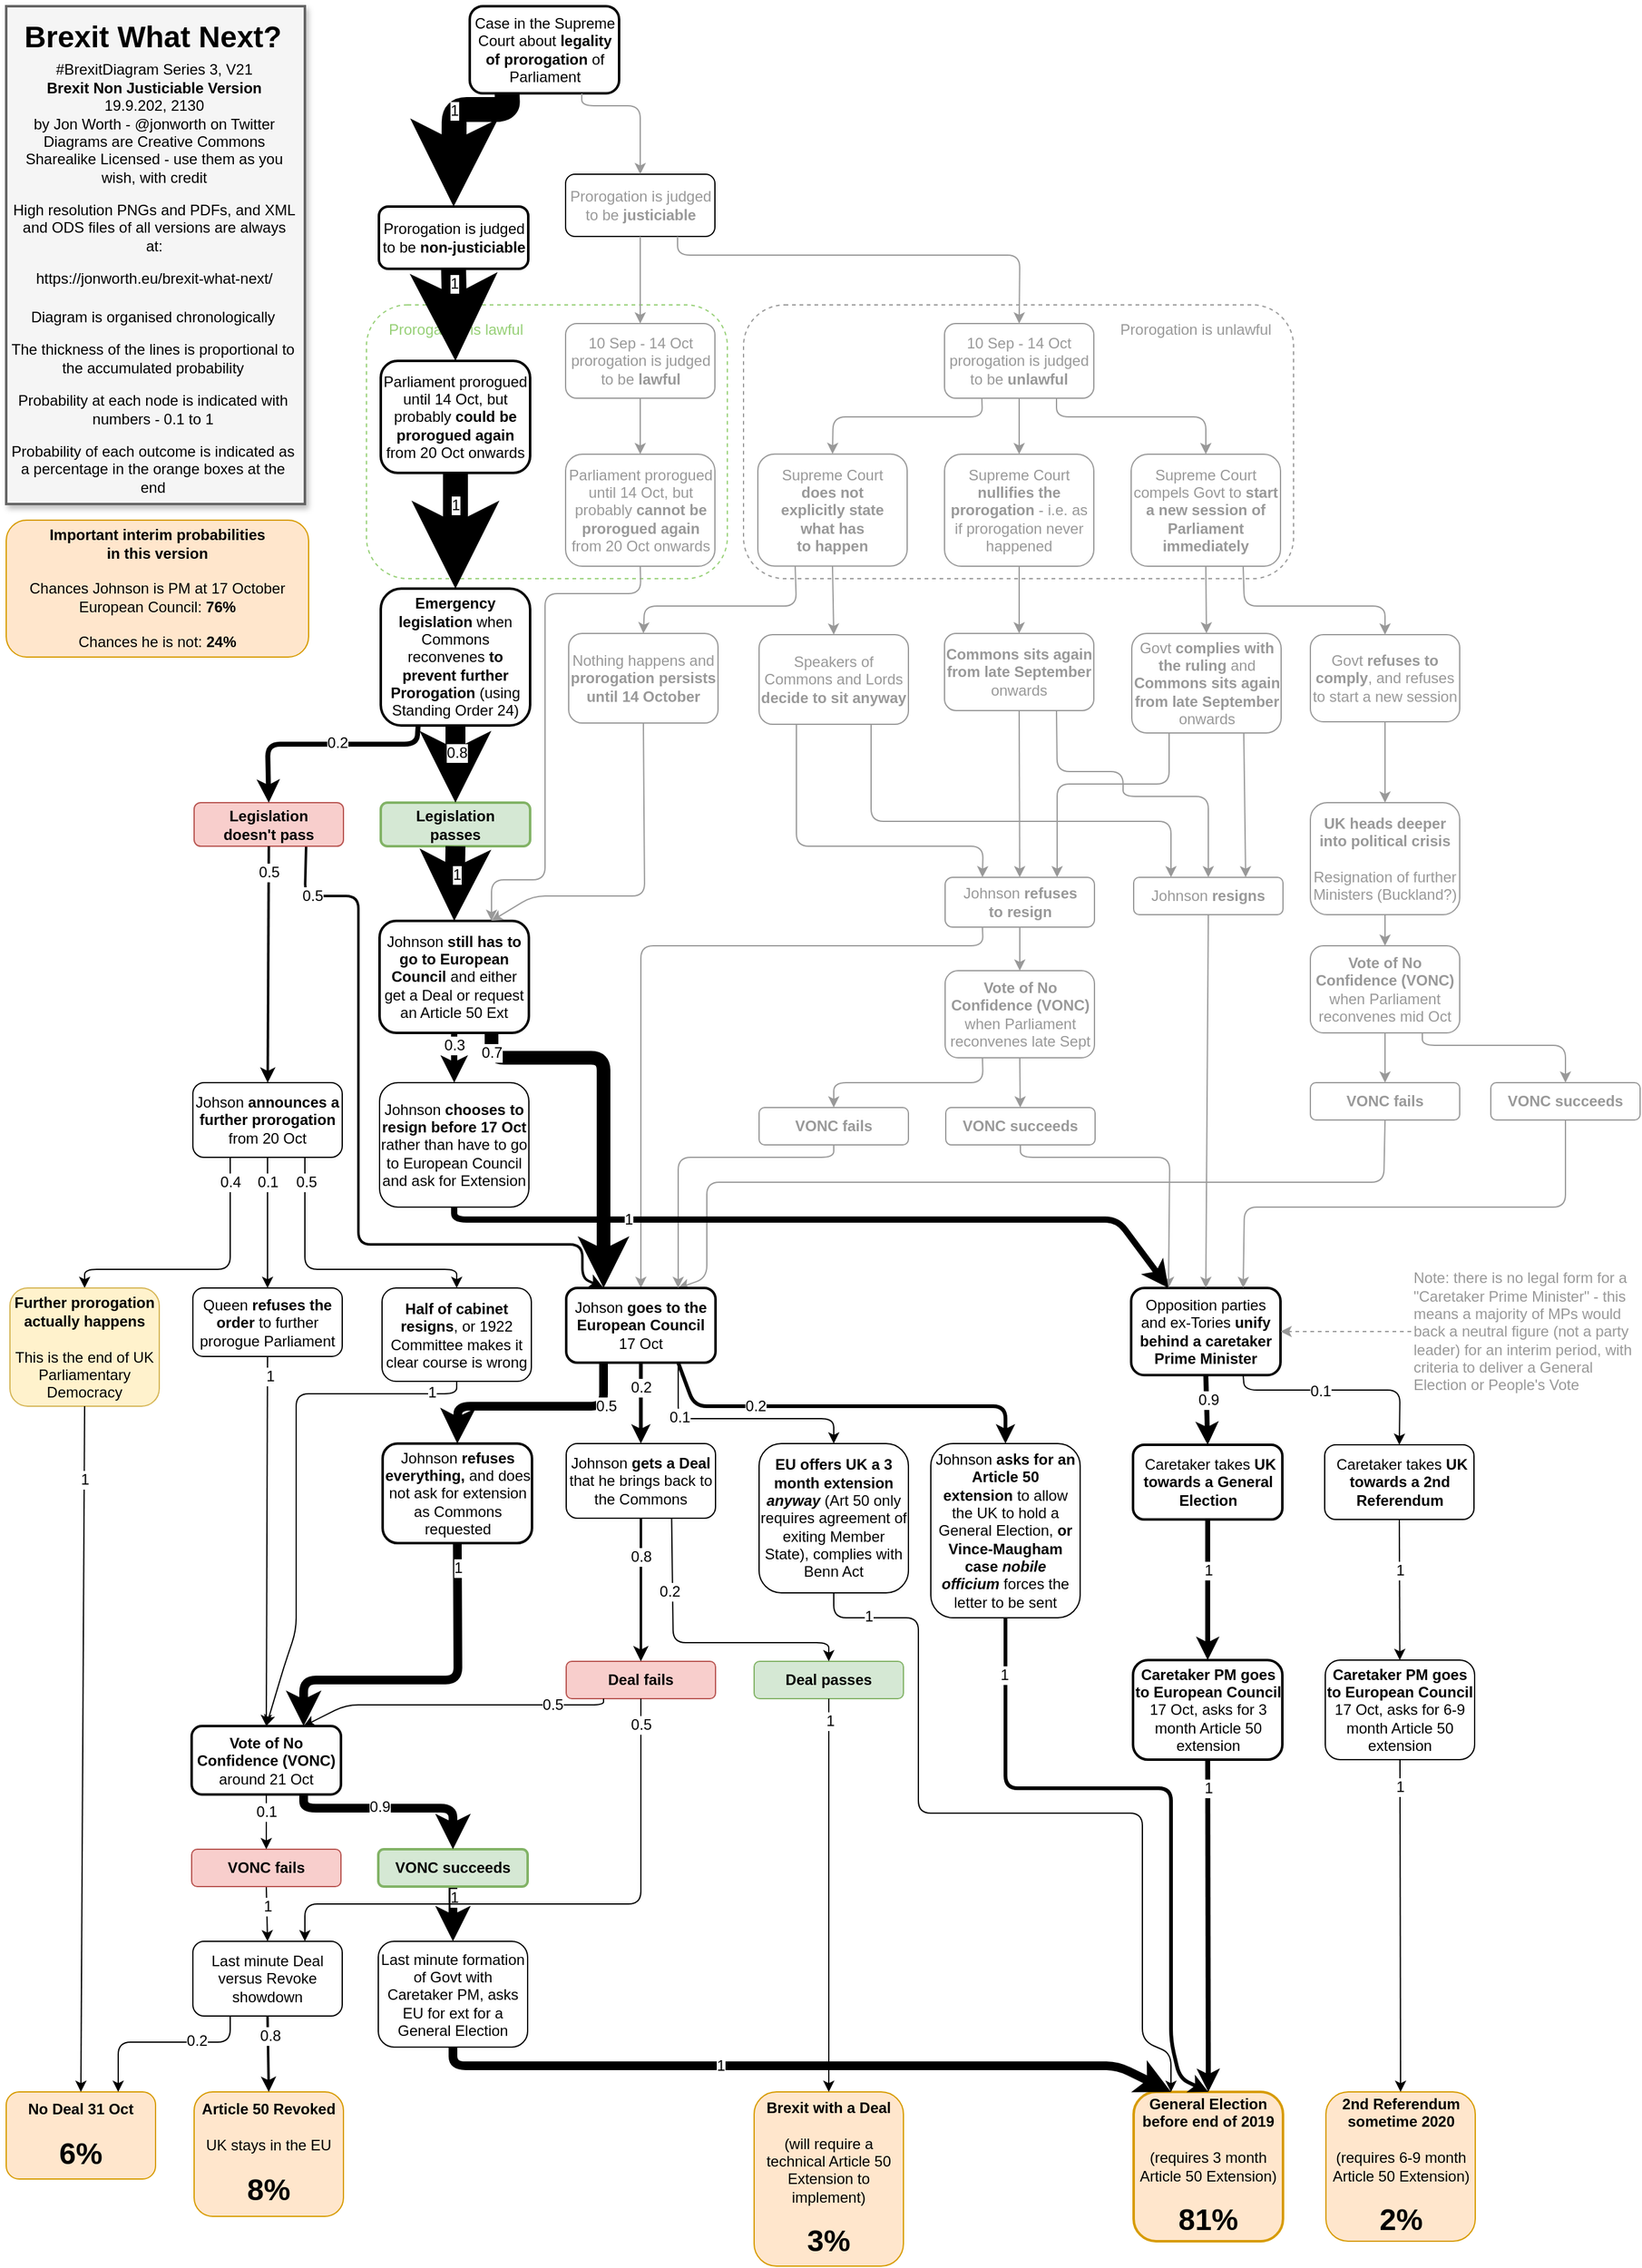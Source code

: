 <mxfile pages="1" version="11.2.5" type="device"><diagram id="ibfhj0PUUvudMhf0KBEY" name="Page-1"><mxGraphModel dx="946" dy="641" grid="1" gridSize="10" guides="1" tooltips="1" connect="1" arrows="1" fold="1" page="1" pageScale="1" pageWidth="827" pageHeight="1169" math="0" shadow="0"><root><mxCell id="0"/><mxCell id="1" parent="0"/><mxCell id="2N9ct_D3yQrJ8PhZIqag-41" value="" style="endArrow=classic;html=1;exitX=0.5;exitY=1;exitDx=0;exitDy=0;fontSize=12;strokeWidth=1;fontColor=#999999;strokeColor=#999999;" parent="1" source="2N9ct_D3yQrJ8PhZIqag-18" target="2N9ct_D3yQrJ8PhZIqag-37" edge="1"><mxGeometry width="50" height="50" relative="1" as="geometry"><mxPoint x="921.5" y="792" as="sourcePoint"/><mxPoint x="971.5" y="742" as="targetPoint"/></mxGeometry></mxCell><mxCell id="2N9ct_D3yQrJ8PhZIqag-55" value="" style="rounded=1;whiteSpace=wrap;html=1;fillColor=none;dashed=1;strokeColor=#97D077;fontSize=12;" parent="1" vertex="1"><mxGeometry x="296.5" y="247" width="290" height="220" as="geometry"/></mxCell><mxCell id="2N9ct_D3yQrJ8PhZIqag-54" value="" style="rounded=1;whiteSpace=wrap;html=1;fillColor=none;dashed=1;strokeColor=#999999;fontSize=12;fontColor=#999999;" parent="1" vertex="1"><mxGeometry x="599.5" y="247" width="442" height="220" as="geometry"/></mxCell><mxCell id="2N9ct_D3yQrJ8PhZIqag-81" value="" style="endArrow=classic;html=1;fontColor=#FF0000;entryX=0.25;entryY=0;entryDx=0;entryDy=0;exitX=0.75;exitY=1;exitDx=0;exitDy=0;fontSize=12;strokeWidth=2;" parent="1" source="2N9ct_D3yQrJ8PhZIqag-58" target="2N9ct_D3yQrJ8PhZIqag-51" edge="1"><mxGeometry width="50" height="50" relative="1" as="geometry"><mxPoint x="337" y="1122" as="sourcePoint"/><mxPoint x="387" y="1072" as="targetPoint"/><Array as="points"><mxPoint x="247" y="722"/><mxPoint x="290" y="722"/><mxPoint x="290" y="1002"/><mxPoint x="470" y="1002"/><mxPoint x="470" y="1029"/></Array></mxGeometry></mxCell><mxCell id="2N9ct_D3yQrJ8PhZIqag-154" value="0.5" style="text;html=1;resizable=0;points=[];align=center;verticalAlign=middle;labelBackgroundColor=#ffffff;fontColor=#000000;fontSize=12;" parent="2N9ct_D3yQrJ8PhZIqag-81" vertex="1" connectable="0"><mxGeometry x="-0.845" relative="1" as="geometry"><mxPoint as="offset"/></mxGeometry></mxCell><mxCell id="2N9ct_D3yQrJ8PhZIqag-72" value="" style="endArrow=classic;html=1;fontColor=#FF0000;exitX=0.75;exitY=1;exitDx=0;exitDy=0;entryX=0.25;entryY=0;entryDx=0;entryDy=0;fontSize=12;strokeWidth=11;" parent="1" source="2N9ct_D3yQrJ8PhZIqag-66" target="2N9ct_D3yQrJ8PhZIqag-51" edge="1"><mxGeometry width="50" height="50" relative="1" as="geometry"><mxPoint x="437" y="1092" as="sourcePoint"/><mxPoint x="487" y="1042" as="targetPoint"/><Array as="points"><mxPoint x="397" y="852"/><mxPoint x="487" y="852"/></Array></mxGeometry></mxCell><mxCell id="2N9ct_D3yQrJ8PhZIqag-153" value="0.7" style="text;html=1;resizable=0;points=[];align=center;verticalAlign=middle;labelBackgroundColor=#ffffff;fontColor=#000000;fontSize=12;" parent="2N9ct_D3yQrJ8PhZIqag-72" vertex="1" connectable="0"><mxGeometry x="-0.895" relative="1" as="geometry"><mxPoint as="offset"/></mxGeometry></mxCell><mxCell id="2N9ct_D3yQrJ8PhZIqag-53" value="" style="endArrow=classic;html=1;entryX=0.75;entryY=0;entryDx=0;entryDy=0;exitX=0.5;exitY=1;exitDx=0;exitDy=0;fontSize=12;strokeColor=#999999;" parent="1" source="2N9ct_D3yQrJ8PhZIqag-44" target="2N9ct_D3yQrJ8PhZIqag-51" edge="1"><mxGeometry width="50" height="50" relative="1" as="geometry"><mxPoint x="977" y="942" as="sourcePoint"/><mxPoint x="627" y="922" as="targetPoint"/><Array as="points"><mxPoint x="1114" y="952"/><mxPoint x="770" y="952"/><mxPoint x="570" y="952"/><mxPoint x="570" y="1029"/></Array></mxGeometry></mxCell><mxCell id="2N9ct_D3yQrJ8PhZIqag-79" value="" style="endArrow=classic;html=1;fontColor=#FF0000;exitX=0.25;exitY=1;exitDx=0;exitDy=0;entryX=0.5;entryY=0;entryDx=0;entryDy=0;fontSize=12;strokeColor=#999999;" parent="1" source="2N9ct_D3yQrJ8PhZIqag-18" target="2N9ct_D3yQrJ8PhZIqag-51" edge="1"><mxGeometry width="50" height="50" relative="1" as="geometry"><mxPoint x="627" y="972" as="sourcePoint"/><mxPoint x="677" y="922" as="targetPoint"/><Array as="points"><mxPoint x="792" y="762"/><mxPoint x="517" y="762"/></Array></mxGeometry></mxCell><mxCell id="2N9ct_D3yQrJ8PhZIqag-65" value="&lt;font color=&quot;#97d077&quot; style=&quot;font-size: 12px;&quot;&gt;Prorogation is lawful&lt;/font&gt;" style="text;html=1;strokeColor=none;fillColor=none;align=center;verticalAlign=middle;whiteSpace=wrap;rounded=0;dashed=1;fontColor=#FF0000;fontSize=12;" parent="1" vertex="1"><mxGeometry x="299.5" y="252" width="137" height="30" as="geometry"/></mxCell><mxCell id="2N9ct_D3yQrJ8PhZIqag-1" value="Case in the Supreme Court about &lt;b style=&quot;font-size: 12px;&quot;&gt;legality of prorogation&lt;/b&gt; of Parliament" style="rounded=1;whiteSpace=wrap;html=1;fontSize=12;strokeWidth=2;" parent="1" vertex="1"><mxGeometry x="379.5" y="7" width="120" height="70" as="geometry"/></mxCell><mxCell id="2N9ct_D3yQrJ8PhZIqag-2" value="Prorogation is judged to be &lt;b style=&quot;font-size: 12px;&quot;&gt;non-justiciable&lt;/b&gt;" style="rounded=1;whiteSpace=wrap;html=1;fontSize=12;strokeWidth=2;" parent="1" vertex="1"><mxGeometry x="306.5" y="168" width="120" height="50" as="geometry"/></mxCell><mxCell id="2N9ct_D3yQrJ8PhZIqag-3" value="Prorogation is judged to be &lt;b style=&quot;font-size: 12px;&quot;&gt;justiciable&lt;/b&gt;" style="rounded=1;whiteSpace=wrap;html=1;fontSize=12;strokeWidth=1;fontColor=#999999;" parent="1" vertex="1"><mxGeometry x="456.5" y="142" width="120" height="50" as="geometry"/></mxCell><mxCell id="2N9ct_D3yQrJ8PhZIqag-4" value="10 Sep - 14 Oct prorogation is judged to be &lt;b style=&quot;font-size: 12px;&quot;&gt;lawful&lt;/b&gt;" style="rounded=1;whiteSpace=wrap;html=1;fontSize=12;fontColor=#999999;strokeColor=#999999;" parent="1" vertex="1"><mxGeometry x="456.5" y="262" width="120" height="60" as="geometry"/></mxCell><mxCell id="2N9ct_D3yQrJ8PhZIqag-6" value="10 Sep - 14 Oct prorogation is judged to be &lt;b style=&quot;font-size: 12px;&quot;&gt;unlawful&lt;/b&gt;" style="rounded=1;whiteSpace=wrap;html=1;fontSize=12;strokeWidth=1;fontColor=#999999;strokeColor=#999999;" parent="1" vertex="1"><mxGeometry x="761" y="262" width="120" height="60" as="geometry"/></mxCell><mxCell id="2N9ct_D3yQrJ8PhZIqag-7" value="Parliament prorogued until 14 Oct, but probably &lt;b style=&quot;font-size: 12px;&quot;&gt;cannot be prorogued again&lt;/b&gt; from 20 Oct onwards" style="rounded=1;whiteSpace=wrap;html=1;fontSize=12;fontColor=#999999;strokeColor=#999999;" parent="1" vertex="1"><mxGeometry x="456.5" y="367" width="120" height="90" as="geometry"/></mxCell><mxCell id="2N9ct_D3yQrJ8PhZIqag-8" value="Parliament prorogued until 14 Oct, but probably &lt;b style=&quot;font-size: 12px;&quot;&gt;could be prorogued again&lt;/b&gt; from 20 Oct onwards" style="rounded=1;whiteSpace=wrap;html=1;fontSize=12;strokeWidth=2;" parent="1" vertex="1"><mxGeometry x="308" y="292" width="120" height="90" as="geometry"/></mxCell><mxCell id="2N9ct_D3yQrJ8PhZIqag-9" value="" style="endArrow=classic;html=1;entryX=0.5;entryY=0;entryDx=0;entryDy=0;exitX=0.25;exitY=1;exitDx=0;exitDy=0;fontSize=12;strokeWidth=20;" parent="1" source="2N9ct_D3yQrJ8PhZIqag-1" target="2N9ct_D3yQrJ8PhZIqag-2" edge="1"><mxGeometry width="50" height="50" relative="1" as="geometry"><mxPoint x="216.5" y="197" as="sourcePoint"/><mxPoint x="266.5" y="147" as="targetPoint"/><Array as="points"><mxPoint x="410" y="90"/><mxPoint x="367" y="90"/></Array></mxGeometry></mxCell><mxCell id="2N9ct_D3yQrJ8PhZIqag-125" value="1" style="text;html=1;resizable=0;points=[];align=center;verticalAlign=middle;labelBackgroundColor=#ffffff;fontColor=#000000;fontSize=12;" parent="2N9ct_D3yQrJ8PhZIqag-9" vertex="1" connectable="0"><mxGeometry x="-0.149" relative="1" as="geometry"><mxPoint as="offset"/></mxGeometry></mxCell><mxCell id="2N9ct_D3yQrJ8PhZIqag-10" value="" style="endArrow=classic;html=1;entryX=0.5;entryY=0;entryDx=0;entryDy=0;fontSize=12;strokeWidth=1;exitX=0.75;exitY=1;exitDx=0;exitDy=0;fontColor=#999999;strokeColor=#999999;" parent="1" source="2N9ct_D3yQrJ8PhZIqag-1" target="2N9ct_D3yQrJ8PhZIqag-3" edge="1"><mxGeometry width="50" height="50" relative="1" as="geometry"><mxPoint x="469.5" y="117" as="sourcePoint"/><mxPoint x="376.5" y="152" as="targetPoint"/><Array as="points"><mxPoint x="469.5" y="87"/><mxPoint x="516.5" y="87"/></Array></mxGeometry></mxCell><mxCell id="2N9ct_D3yQrJ8PhZIqag-11" value="" style="endArrow=classic;html=1;entryX=0.5;entryY=0;entryDx=0;entryDy=0;exitX=0.75;exitY=1;exitDx=0;exitDy=0;fontSize=12;strokeWidth=1;fontColor=#999999;strokeColor=#999999;" parent="1" source="2N9ct_D3yQrJ8PhZIqag-3" target="2N9ct_D3yQrJ8PhZIqag-6" edge="1"><mxGeometry x="-0.744" width="50" height="50" relative="1" as="geometry"><mxPoint x="479.5" y="162" as="sourcePoint"/><mxPoint x="526.5" y="187" as="targetPoint"/><Array as="points"><mxPoint x="546.5" y="207"/><mxPoint x="821.5" y="207"/></Array><mxPoint as="offset"/></mxGeometry></mxCell><mxCell id="2N9ct_D3yQrJ8PhZIqag-13" value="" style="endArrow=classic;html=1;exitX=0.5;exitY=1;exitDx=0;exitDy=0;entryX=0.5;entryY=0;entryDx=0;entryDy=0;fontSize=12;fontColor=#999999;strokeColor=#999999;" parent="1" source="2N9ct_D3yQrJ8PhZIqag-4" target="2N9ct_D3yQrJ8PhZIqag-7" edge="1"><mxGeometry width="50" height="50" relative="1" as="geometry"><mxPoint x="526.5" y="252" as="sourcePoint"/><mxPoint x="526.5" y="287" as="targetPoint"/></mxGeometry></mxCell><mxCell id="2N9ct_D3yQrJ8PhZIqag-14" value="" style="endArrow=classic;html=1;exitX=0.5;exitY=1;exitDx=0;exitDy=0;entryX=0.5;entryY=0;entryDx=0;entryDy=0;fontSize=12;strokeWidth=20;" parent="1" source="2N9ct_D3yQrJ8PhZIqag-2" target="2N9ct_D3yQrJ8PhZIqag-8" edge="1"><mxGeometry width="50" height="50" relative="1" as="geometry"><mxPoint x="526.5" y="347" as="sourcePoint"/><mxPoint x="526.5" y="377" as="targetPoint"/></mxGeometry></mxCell><mxCell id="2N9ct_D3yQrJ8PhZIqag-127" value="1" style="text;html=1;resizable=0;points=[];align=center;verticalAlign=middle;labelBackgroundColor=#ffffff;fontColor=#000000;fontSize=12;" parent="2N9ct_D3yQrJ8PhZIqag-14" vertex="1" connectable="0"><mxGeometry x="-0.069" y="1" relative="1" as="geometry"><mxPoint x="-1" y="-22.5" as="offset"/></mxGeometry></mxCell><mxCell id="2N9ct_D3yQrJ8PhZIqag-16" value="" style="endArrow=classic;html=1;exitX=0.5;exitY=1;exitDx=0;exitDy=0;entryX=0.5;entryY=0;entryDx=0;entryDy=0;fontSize=12;strokeWidth=1;fontColor=#999999;strokeColor=#999999;" parent="1" source="2N9ct_D3yQrJ8PhZIqag-6" edge="1"><mxGeometry width="50" height="50" relative="1" as="geometry"><mxPoint x="681" y="347" as="sourcePoint"/><mxPoint x="821" y="367" as="targetPoint"/></mxGeometry></mxCell><mxCell id="2N9ct_D3yQrJ8PhZIqag-17" value="Johnson &lt;b style=&quot;font-size: 12px;&quot;&gt;resigns&lt;/b&gt;" style="rounded=1;whiteSpace=wrap;html=1;fontSize=12;strokeWidth=1;fontColor=#999999;strokeColor=#999999;" parent="1" vertex="1"><mxGeometry x="913" y="707" width="120" height="30" as="geometry"/></mxCell><mxCell id="2N9ct_D3yQrJ8PhZIqag-18" value="Johnson &lt;b style=&quot;font-size: 12px;&quot;&gt;refuses to&amp;nbsp;resign&lt;/b&gt;" style="rounded=1;whiteSpace=wrap;html=1;fontSize=12;strokeWidth=1;fontColor=#999999;strokeColor=#999999;" parent="1" vertex="1"><mxGeometry x="761.5" y="707" width="120" height="40" as="geometry"/></mxCell><mxCell id="2N9ct_D3yQrJ8PhZIqag-20" value="Supreme Court compels Govt to &lt;b style=&quot;font-size: 12px;&quot;&gt;start a new session of Parliament immediately&lt;/b&gt;" style="rounded=1;whiteSpace=wrap;html=1;fontSize=12;strokeWidth=1;fontColor=#999999;strokeColor=#999999;" parent="1" vertex="1"><mxGeometry x="911" y="367" width="120" height="90" as="geometry"/></mxCell><mxCell id="2N9ct_D3yQrJ8PhZIqag-21" value="Supreme Court &lt;b style=&quot;font-size: 12px;&quot;&gt;nullifies the prorogation&lt;/b&gt; - i.e. as if prorogation never happened" style="rounded=1;whiteSpace=wrap;html=1;fontSize=12;strokeWidth=1;fontColor=#999999;strokeColor=#999999;" parent="1" vertex="1"><mxGeometry x="761" y="367" width="120" height="90" as="geometry"/></mxCell><mxCell id="2N9ct_D3yQrJ8PhZIqag-22" value="" style="endArrow=classic;html=1;exitX=0.75;exitY=1;exitDx=0;exitDy=0;entryX=0.5;entryY=0;entryDx=0;entryDy=0;fontSize=12;strokeWidth=1;fontColor=#999999;strokeColor=#999999;" parent="1" source="2N9ct_D3yQrJ8PhZIqag-6" target="2N9ct_D3yQrJ8PhZIqag-20" edge="1"><mxGeometry width="50" height="50" relative="1" as="geometry"><mxPoint x="961" y="337" as="sourcePoint"/><mxPoint x="1011" y="287" as="targetPoint"/><Array as="points"><mxPoint x="851" y="337"/><mxPoint x="971" y="337"/></Array></mxGeometry></mxCell><mxCell id="2N9ct_D3yQrJ8PhZIqag-23" value="&lt;b style=&quot;font-size: 12px;&quot;&gt;Commons sits again from late September&lt;/b&gt; onwards" style="rounded=1;whiteSpace=wrap;html=1;fontSize=12;strokeWidth=1;fontColor=#999999;strokeColor=#999999;" parent="1" vertex="1"><mxGeometry x="761" y="511" width="120" height="62" as="geometry"/></mxCell><mxCell id="2N9ct_D3yQrJ8PhZIqag-24" value="Govt &lt;b style=&quot;font-size: 12px;&quot;&gt;complies with the ruling&lt;/b&gt; and &lt;b style=&quot;font-size: 12px;&quot;&gt;Commons sits again from late September&lt;/b&gt; onwards" style="rounded=1;whiteSpace=wrap;html=1;fontSize=12;strokeWidth=1;fontColor=#999999;strokeColor=#999999;" parent="1" vertex="1"><mxGeometry x="911.5" y="511" width="120" height="80" as="geometry"/></mxCell><mxCell id="2N9ct_D3yQrJ8PhZIqag-25" value="Govt &lt;b style=&quot;font-size: 12px;&quot;&gt;refuses to comply&lt;/b&gt;, and refuses to start a new session" style="rounded=1;whiteSpace=wrap;html=1;fontSize=12;fontColor=#999999;strokeColor=#999999;" parent="1" vertex="1"><mxGeometry x="1055" y="512" width="120" height="70" as="geometry"/></mxCell><mxCell id="2N9ct_D3yQrJ8PhZIqag-26" value="" style="endArrow=classic;html=1;exitX=0.75;exitY=1;exitDx=0;exitDy=0;entryX=0.5;entryY=0;entryDx=0;entryDy=0;fontSize=12;fontColor=#999999;strokeColor=#999999;" parent="1" source="2N9ct_D3yQrJ8PhZIqag-20" target="2N9ct_D3yQrJ8PhZIqag-25" edge="1"><mxGeometry width="50" height="50" relative="1" as="geometry"><mxPoint x="907" y="357" as="sourcePoint"/><mxPoint x="957" y="307" as="targetPoint"/><Array as="points"><mxPoint x="1002" y="489"/><mxPoint x="1115" y="489"/></Array></mxGeometry></mxCell><mxCell id="2N9ct_D3yQrJ8PhZIqag-27" value="" style="endArrow=classic;html=1;fontSize=12;strokeWidth=1;entryX=0.5;entryY=0;entryDx=0;entryDy=0;exitX=0.5;exitY=1;exitDx=0;exitDy=0;fontColor=#999999;strokeColor=#999999;" parent="1" source="2N9ct_D3yQrJ8PhZIqag-20" target="2N9ct_D3yQrJ8PhZIqag-24" edge="1"><mxGeometry width="50" height="50" relative="1" as="geometry"><mxPoint x="990" y="489" as="sourcePoint"/><mxPoint x="1031.5" y="497" as="targetPoint"/></mxGeometry></mxCell><mxCell id="2N9ct_D3yQrJ8PhZIqag-28" value="" style="endArrow=classic;html=1;exitX=0.5;exitY=1;exitDx=0;exitDy=0;fontSize=12;strokeWidth=1;fontColor=#999999;strokeColor=#999999;" parent="1" source="2N9ct_D3yQrJ8PhZIqag-21" target="2N9ct_D3yQrJ8PhZIqag-23" edge="1"><mxGeometry width="50" height="50" relative="1" as="geometry"><mxPoint x="661.5" y="607" as="sourcePoint"/><mxPoint x="711.5" y="557" as="targetPoint"/></mxGeometry></mxCell><mxCell id="2N9ct_D3yQrJ8PhZIqag-29" value="&lt;b style=&quot;font-size: 12px&quot;&gt;UK heads deeper into political crisis&lt;br style=&quot;font-size: 12px&quot;&gt;&lt;/b&gt;&lt;br style=&quot;font-size: 12px&quot;&gt;Resignation of further Ministers (Buckland?)" style="rounded=1;whiteSpace=wrap;html=1;fontSize=12;fontColor=#999999;strokeColor=#999999;" parent="1" vertex="1"><mxGeometry x="1055" y="647" width="120" height="90" as="geometry"/></mxCell><mxCell id="2N9ct_D3yQrJ8PhZIqag-30" value="&lt;b style=&quot;font-size: 12px;&quot;&gt;Vote of No Confidence (VONC)&lt;/b&gt; when Parliament reconvenes mid Oct" style="rounded=1;whiteSpace=wrap;html=1;fontSize=12;fontColor=#999999;strokeColor=#999999;" parent="1" vertex="1"><mxGeometry x="1055" y="762" width="120" height="70" as="geometry"/></mxCell><mxCell id="2N9ct_D3yQrJ8PhZIqag-31" value="" style="endArrow=classic;html=1;exitX=0.5;exitY=1;exitDx=0;exitDy=0;fontSize=12;strokeWidth=1;fontColor=#999999;strokeColor=#999999;" parent="1" source="2N9ct_D3yQrJ8PhZIqag-23" target="2N9ct_D3yQrJ8PhZIqag-18" edge="1"><mxGeometry width="50" height="50" relative="1" as="geometry"><mxPoint x="661.5" y="712" as="sourcePoint"/><mxPoint x="711.5" y="662" as="targetPoint"/></mxGeometry></mxCell><mxCell id="2N9ct_D3yQrJ8PhZIqag-32" value="" style="endArrow=classic;html=1;exitX=0.75;exitY=1;exitDx=0;exitDy=0;entryX=0.5;entryY=0;entryDx=0;entryDy=0;fontSize=12;strokeWidth=1;fontColor=#999999;strokeColor=#999999;" parent="1" source="2N9ct_D3yQrJ8PhZIqag-23" target="2N9ct_D3yQrJ8PhZIqag-17" edge="1"><mxGeometry width="50" height="50" relative="1" as="geometry"><mxPoint x="831.5" y="612" as="sourcePoint"/><mxPoint x="831.5" y="662" as="targetPoint"/><Array as="points"><mxPoint x="851.5" y="622"/><mxPoint x="904.5" y="622"/><mxPoint x="904.5" y="642"/><mxPoint x="973" y="642"/></Array></mxGeometry></mxCell><mxCell id="2N9ct_D3yQrJ8PhZIqag-33" value="" style="endArrow=classic;html=1;exitX=0.25;exitY=1;exitDx=0;exitDy=0;entryX=0.75;entryY=0;entryDx=0;entryDy=0;fontSize=12;strokeWidth=1;fontColor=#999999;strokeColor=#999999;" parent="1" source="2N9ct_D3yQrJ8PhZIqag-24" target="2N9ct_D3yQrJ8PhZIqag-18" edge="1"><mxGeometry width="50" height="50" relative="1" as="geometry"><mxPoint x="861.5" y="612" as="sourcePoint"/><mxPoint x="951" y="662" as="targetPoint"/><Array as="points"><mxPoint x="941.5" y="632"/><mxPoint x="904.5" y="632"/><mxPoint x="851.5" y="632"/></Array></mxGeometry></mxCell><mxCell id="2N9ct_D3yQrJ8PhZIqag-34" value="" style="endArrow=classic;html=1;exitX=0.75;exitY=1;exitDx=0;exitDy=0;entryX=0.75;entryY=0;entryDx=0;entryDy=0;fontSize=12;fontColor=#999999;strokeColor=#999999;" parent="1" source="2N9ct_D3yQrJ8PhZIqag-24" target="2N9ct_D3yQrJ8PhZIqag-17" edge="1"><mxGeometry width="50" height="50" relative="1" as="geometry"><mxPoint x="831.5" y="612" as="sourcePoint"/><mxPoint x="831.5" y="662" as="targetPoint"/></mxGeometry></mxCell><mxCell id="2N9ct_D3yQrJ8PhZIqag-35" value="Opposition parties and ex-Tories &lt;b style=&quot;font-size: 12px;&quot;&gt;unify behind a caretaker Prime Minister&lt;/b&gt;" style="rounded=1;whiteSpace=wrap;html=1;fontSize=12;strokeWidth=2;" parent="1" vertex="1"><mxGeometry x="911" y="1037" width="120" height="70" as="geometry"/></mxCell><mxCell id="2N9ct_D3yQrJ8PhZIqag-36" value="" style="endArrow=classic;html=1;exitX=0.5;exitY=1;exitDx=0;exitDy=0;entryX=0.5;entryY=0;entryDx=0;entryDy=0;fontSize=12;strokeWidth=1;strokeColor=#999999;" parent="1" source="2N9ct_D3yQrJ8PhZIqag-17" target="2N9ct_D3yQrJ8PhZIqag-35" edge="1"><mxGeometry width="50" height="50" relative="1" as="geometry"><mxPoint x="831.5" y="772" as="sourcePoint"/><mxPoint x="881.5" y="722" as="targetPoint"/></mxGeometry></mxCell><mxCell id="2N9ct_D3yQrJ8PhZIqag-37" value="&lt;b style=&quot;font-size: 12px;&quot;&gt;Vote of No Confidence (VONC)&lt;/b&gt; when Parliament reconvenes late Sept" style="rounded=1;whiteSpace=wrap;html=1;fontSize=12;strokeWidth=1;fontColor=#999999;strokeColor=#999999;" parent="1" vertex="1"><mxGeometry x="761.5" y="782" width="120" height="70" as="geometry"/></mxCell><mxCell id="2N9ct_D3yQrJ8PhZIqag-38" value="&lt;b style=&quot;font-size: 12px;&quot;&gt;VONC succeeds&lt;/b&gt;" style="rounded=1;whiteSpace=wrap;html=1;fontSize=12;strokeWidth=1;fontColor=#999999;strokeColor=#999999;" parent="1" vertex="1"><mxGeometry x="762" y="892" width="120" height="30" as="geometry"/></mxCell><mxCell id="2N9ct_D3yQrJ8PhZIqag-40" value="" style="endArrow=classic;html=1;exitX=0.5;exitY=1;exitDx=0;exitDy=0;fontSize=12;strokeWidth=1;strokeColor=#999999;" parent="1" source="2N9ct_D3yQrJ8PhZIqag-37" target="2N9ct_D3yQrJ8PhZIqag-38" edge="1"><mxGeometry width="50" height="50" relative="1" as="geometry"><mxPoint x="801.5" y="802" as="sourcePoint"/><mxPoint x="811.5" y="872" as="targetPoint"/></mxGeometry></mxCell><mxCell id="2N9ct_D3yQrJ8PhZIqag-43" value="" style="endArrow=classic;html=1;exitX=0.5;exitY=1;exitDx=0;exitDy=0;entryX=0.25;entryY=0;entryDx=0;entryDy=0;fontSize=12;strokeWidth=1;strokeColor=#999999;" parent="1" source="2N9ct_D3yQrJ8PhZIqag-38" target="2N9ct_D3yQrJ8PhZIqag-35" edge="1"><mxGeometry width="50" height="50" relative="1" as="geometry"><mxPoint x="761.5" y="942" as="sourcePoint"/><mxPoint x="811.5" y="892" as="targetPoint"/><Array as="points"><mxPoint x="822" y="932"/><mxPoint x="942" y="932"/></Array></mxGeometry></mxCell><mxCell id="2N9ct_D3yQrJ8PhZIqag-44" value="&lt;b style=&quot;font-size: 12px;&quot;&gt;VONC fails&lt;/b&gt;" style="rounded=1;whiteSpace=wrap;html=1;fontSize=12;strokeWidth=1;fontColor=#999999;strokeColor=#999999;" parent="1" vertex="1"><mxGeometry x="1055" y="872" width="120" height="30" as="geometry"/></mxCell><mxCell id="2N9ct_D3yQrJ8PhZIqag-45" value="&lt;b style=&quot;font-size: 12px;&quot;&gt;VONC succeeds&lt;/b&gt;" style="rounded=1;whiteSpace=wrap;html=1;fontSize=12;strokeWidth=1;fontColor=#999999;strokeColor=#999999;" parent="1" vertex="1"><mxGeometry x="1200" y="872" width="120" height="30" as="geometry"/></mxCell><mxCell id="2N9ct_D3yQrJ8PhZIqag-46" value="" style="endArrow=classic;html=1;entryX=0.75;entryY=0;entryDx=0;entryDy=0;exitX=0.5;exitY=1;exitDx=0;exitDy=0;fontSize=12;strokeColor=#999999;" parent="1" source="2N9ct_D3yQrJ8PhZIqag-45" target="2N9ct_D3yQrJ8PhZIqag-35" edge="1"><mxGeometry width="50" height="50" relative="1" as="geometry"><mxPoint x="1260" y="902" as="sourcePoint"/><mxPoint x="1017" y="962" as="targetPoint"/><Array as="points"><mxPoint x="1260" y="972"/><mxPoint x="1002" y="972"/></Array></mxGeometry></mxCell><mxCell id="2N9ct_D3yQrJ8PhZIqag-47" value="" style="endArrow=classic;html=1;exitX=0.5;exitY=1;exitDx=0;exitDy=0;entryX=0.5;entryY=0;entryDx=0;entryDy=0;fontSize=12;fontColor=#999999;strokeColor=#999999;" parent="1" source="2N9ct_D3yQrJ8PhZIqag-29" target="2N9ct_D3yQrJ8PhZIqag-30" edge="1"><mxGeometry width="50" height="50" relative="1" as="geometry"><mxPoint x="1087" y="782" as="sourcePoint"/><mxPoint x="1137" y="732" as="targetPoint"/></mxGeometry></mxCell><mxCell id="2N9ct_D3yQrJ8PhZIqag-48" value="" style="endArrow=classic;html=1;entryX=0.5;entryY=0;entryDx=0;entryDy=0;fontSize=12;exitX=0.75;exitY=1;exitDx=0;exitDy=0;strokeColor=#999999;" parent="1" source="2N9ct_D3yQrJ8PhZIqag-30" target="2N9ct_D3yQrJ8PhZIqag-45" edge="1"><mxGeometry width="50" height="50" relative="1" as="geometry"><mxPoint x="967" y="852" as="sourcePoint"/><mxPoint x="1260" y="872" as="targetPoint"/><Array as="points"><mxPoint x="1145" y="842"/><mxPoint x="1260" y="842"/></Array></mxGeometry></mxCell><mxCell id="2N9ct_D3yQrJ8PhZIqag-49" value="" style="endArrow=classic;html=1;exitX=0.5;exitY=1;exitDx=0;exitDy=0;fontSize=12;entryX=0.5;entryY=0;entryDx=0;entryDy=0;fontColor=#999999;strokeColor=#999999;" parent="1" source="2N9ct_D3yQrJ8PhZIqag-25" target="2N9ct_D3yQrJ8PhZIqag-29" edge="1"><mxGeometry width="50" height="50" relative="1" as="geometry"><mxPoint x="976" y="762" as="sourcePoint"/><mxPoint x="990" y="632" as="targetPoint"/></mxGeometry></mxCell><mxCell id="2N9ct_D3yQrJ8PhZIqag-50" value="" style="endArrow=classic;html=1;exitX=0.5;exitY=1;exitDx=0;exitDy=0;entryX=0.5;entryY=0;entryDx=0;entryDy=0;fontSize=12;strokeColor=#999999;" parent="1" source="2N9ct_D3yQrJ8PhZIqag-30" target="2N9ct_D3yQrJ8PhZIqag-44" edge="1"><mxGeometry width="50" height="50" relative="1" as="geometry"><mxPoint x="1067" y="852" as="sourcePoint"/><mxPoint x="1117" y="802" as="targetPoint"/><Array as="points"/></mxGeometry></mxCell><mxCell id="2N9ct_D3yQrJ8PhZIqag-51" value="Johson &lt;b style=&quot;font-size: 12px;&quot;&gt;goes to the European Council&lt;/b&gt; 17 Oct" style="rounded=1;whiteSpace=wrap;html=1;fontSize=12;strokeWidth=2;" parent="1" vertex="1"><mxGeometry x="457" y="1037" width="120" height="60" as="geometry"/></mxCell><mxCell id="2N9ct_D3yQrJ8PhZIqag-52" value="" style="endArrow=classic;html=1;exitX=0.5;exitY=1;exitDx=0;exitDy=0;entryX=0.75;entryY=0;entryDx=0;entryDy=0;fontSize=12;strokeColor=#999999;" parent="1" source="2N9ct_D3yQrJ8PhZIqag-39" target="2N9ct_D3yQrJ8PhZIqag-51" edge="1"><mxGeometry width="50" height="50" relative="1" as="geometry"><mxPoint x="527" y="912" as="sourcePoint"/><mxPoint x="577" y="862" as="targetPoint"/><Array as="points"><mxPoint x="672" y="932"/><mxPoint x="547" y="932"/></Array></mxGeometry></mxCell><mxCell id="2N9ct_D3yQrJ8PhZIqag-56" value="&lt;b style=&quot;font-size: 12px;&quot;&gt;Emergency legislation &lt;/b&gt;when Commons reconvenes&lt;b style=&quot;font-size: 12px;&quot;&gt; to prevent further Prorogation &lt;/b&gt;(using Standing Order 24)" style="rounded=1;whiteSpace=wrap;html=1;fontSize=12;strokeWidth=2;" parent="1" vertex="1"><mxGeometry x="308" y="475" width="120" height="110" as="geometry"/></mxCell><mxCell id="2N9ct_D3yQrJ8PhZIqag-57" value="" style="endArrow=classic;html=1;exitX=0.5;exitY=1;exitDx=0;exitDy=0;fontSize=12;strokeWidth=20;" parent="1" source="2N9ct_D3yQrJ8PhZIqag-8" target="2N9ct_D3yQrJ8PhZIqag-56" edge="1"><mxGeometry width="50" height="50" relative="1" as="geometry"><mxPoint x="487" y="557" as="sourcePoint"/><mxPoint x="527" y="547" as="targetPoint"/></mxGeometry></mxCell><mxCell id="2N9ct_D3yQrJ8PhZIqag-149" value="1" style="text;html=1;resizable=0;points=[];align=center;verticalAlign=middle;labelBackgroundColor=#ffffff;fontColor=#000000;fontSize=12;" parent="2N9ct_D3yQrJ8PhZIqag-57" vertex="1" connectable="0"><mxGeometry x="-0.36" y="1" relative="1" as="geometry"><mxPoint x="-1" y="-4" as="offset"/></mxGeometry></mxCell><mxCell id="2N9ct_D3yQrJ8PhZIqag-58" value="&lt;b style=&quot;font-size: 12px;&quot;&gt;Legislation&lt;br style=&quot;font-size: 12px;&quot;&gt;doesn't pass&lt;/b&gt;" style="rounded=1;whiteSpace=wrap;html=1;fillColor=#f8cecc;strokeColor=#b85450;fontSize=12;" parent="1" vertex="1"><mxGeometry x="158" y="647" width="120" height="35" as="geometry"/></mxCell><mxCell id="2N9ct_D3yQrJ8PhZIqag-59" value="&lt;b style=&quot;font-size: 12px;&quot;&gt;Legislation&lt;br style=&quot;font-size: 12px;&quot;&gt;passes&lt;/b&gt;" style="rounded=1;whiteSpace=wrap;html=1;fillColor=#d5e8d4;strokeColor=#82b366;fontSize=12;strokeWidth=2;" parent="1" vertex="1"><mxGeometry x="308" y="647" width="120" height="35" as="geometry"/></mxCell><mxCell id="2N9ct_D3yQrJ8PhZIqag-60" value="" style="endArrow=classic;html=1;exitX=0.5;exitY=1;exitDx=0;exitDy=0;entryX=0.5;entryY=0;entryDx=0;entryDy=0;fontSize=12;strokeWidth=16;" parent="1" source="2N9ct_D3yQrJ8PhZIqag-56" target="2N9ct_D3yQrJ8PhZIqag-59" edge="1"><mxGeometry width="50" height="50" relative="1" as="geometry"><mxPoint x="363" y="662" as="sourcePoint"/><mxPoint x="377" y="672" as="targetPoint"/></mxGeometry></mxCell><mxCell id="2N9ct_D3yQrJ8PhZIqag-150" value="0.8" style="text;html=1;resizable=0;points=[];align=center;verticalAlign=middle;labelBackgroundColor=#ffffff;fontColor=#000000;fontSize=12;" parent="2N9ct_D3yQrJ8PhZIqag-60" vertex="1" connectable="0"><mxGeometry x="-0.296" y="1" relative="1" as="geometry"><mxPoint as="offset"/></mxGeometry></mxCell><mxCell id="2N9ct_D3yQrJ8PhZIqag-61" value="" style="endArrow=classic;html=1;exitX=0.25;exitY=1;exitDx=0;exitDy=0;entryX=0.5;entryY=0;entryDx=0;entryDy=0;fontSize=12;strokeWidth=4;" parent="1" source="2N9ct_D3yQrJ8PhZIqag-56" target="2N9ct_D3yQrJ8PhZIqag-58" edge="1"><mxGeometry width="50" height="50" relative="1" as="geometry"><mxPoint x="247" y="802" as="sourcePoint"/><mxPoint x="297" y="752" as="targetPoint"/><Array as="points"><mxPoint x="337" y="600"/><mxPoint x="217" y="600"/></Array></mxGeometry></mxCell><mxCell id="2N9ct_D3yQrJ8PhZIqag-151" value="0.2" style="text;html=1;resizable=0;points=[];align=center;verticalAlign=middle;labelBackgroundColor=#ffffff;fontColor=#000000;fontSize=12;" parent="2N9ct_D3yQrJ8PhZIqag-61" vertex="1" connectable="0"><mxGeometry x="-0.128" y="-1" relative="1" as="geometry"><mxPoint as="offset"/></mxGeometry></mxCell><mxCell id="2N9ct_D3yQrJ8PhZIqag-39" value="&lt;b style=&quot;font-size: 12px;&quot;&gt;VONC fails&lt;/b&gt;" style="rounded=1;whiteSpace=wrap;html=1;fontSize=12;strokeWidth=1;fontColor=#999999;strokeColor=#999999;" parent="1" vertex="1"><mxGeometry x="612" y="892" width="120" height="30" as="geometry"/></mxCell><mxCell id="2N9ct_D3yQrJ8PhZIqag-42" value="" style="endArrow=classic;html=1;exitX=0.25;exitY=1;exitDx=0;exitDy=0;entryX=0.5;entryY=0;entryDx=0;entryDy=0;fontSize=12;strokeColor=#999999;" parent="1" source="2N9ct_D3yQrJ8PhZIqag-37" target="2N9ct_D3yQrJ8PhZIqag-39" edge="1"><mxGeometry width="50" height="50" relative="1" as="geometry"><mxPoint x="741.5" y="952" as="sourcePoint"/><mxPoint x="791.5" y="902" as="targetPoint"/><Array as="points"><mxPoint x="792" y="872"/><mxPoint x="672" y="872"/></Array></mxGeometry></mxCell><mxCell id="2N9ct_D3yQrJ8PhZIqag-63" value="" style="endArrow=classic;html=1;exitX=0.5;exitY=1;exitDx=0;exitDy=0;entryX=0.5;entryY=0;entryDx=0;entryDy=0;fontSize=12;strokeWidth=16;" parent="1" source="2N9ct_D3yQrJ8PhZIqag-59" target="2N9ct_D3yQrJ8PhZIqag-66" edge="1"><mxGeometry width="50" height="50" relative="1" as="geometry"><mxPoint x="347" y="812" as="sourcePoint"/><mxPoint x="387" y="732" as="targetPoint"/></mxGeometry></mxCell><mxCell id="2N9ct_D3yQrJ8PhZIqag-152" value="1" style="text;html=1;resizable=0;points=[];align=center;verticalAlign=middle;labelBackgroundColor=#ffffff;fontColor=#000000;fontSize=12;" parent="2N9ct_D3yQrJ8PhZIqag-63" vertex="1" connectable="0"><mxGeometry x="-0.253" y="1" relative="1" as="geometry"><mxPoint as="offset"/></mxGeometry></mxCell><mxCell id="2N9ct_D3yQrJ8PhZIqag-64" value="Prorogation is unlawful" style="text;html=1;strokeColor=none;fillColor=none;align=center;verticalAlign=middle;whiteSpace=wrap;rounded=0;dashed=1;fontColor=#999999;fontSize=12;" parent="1" vertex="1"><mxGeometry x="892.5" y="252" width="140" height="30" as="geometry"/></mxCell><mxCell id="2N9ct_D3yQrJ8PhZIqag-66" value="Johnson &lt;b style=&quot;font-size: 12px&quot;&gt;still has to go to European Council &lt;/b&gt;and either get a Deal or request an Article 50 Ext" style="rounded=1;whiteSpace=wrap;html=1;fontSize=12;strokeWidth=2;" parent="1" vertex="1"><mxGeometry x="307" y="742" width="120" height="90" as="geometry"/></mxCell><mxCell id="2N9ct_D3yQrJ8PhZIqag-67" value="Johnson &lt;b style=&quot;font-size: 12px;&quot;&gt;chooses to resign before 17 Oct&lt;/b&gt; rather than have to go to European Council and ask for Extension" style="rounded=1;whiteSpace=wrap;html=1;fontSize=12;" parent="1" vertex="1"><mxGeometry x="307" y="872" width="120" height="100" as="geometry"/></mxCell><mxCell id="2N9ct_D3yQrJ8PhZIqag-68" value="0.3" style="endArrow=classic;html=1;fontColor=#000000;fontSize=12;strokeWidth=5;exitX=0.5;exitY=1;exitDx=0;exitDy=0;entryX=0.5;entryY=0;entryDx=0;entryDy=0;" parent="1" source="2N9ct_D3yQrJ8PhZIqag-66" target="2N9ct_D3yQrJ8PhZIqag-67" edge="1"><mxGeometry x="-0.5" width="50" height="50" relative="1" as="geometry"><mxPoint x="370" y="852" as="sourcePoint"/><mxPoint x="350" y="862" as="targetPoint"/><Array as="points"/><mxPoint as="offset"/></mxGeometry></mxCell><mxCell id="2N9ct_D3yQrJ8PhZIqag-69" value="" style="endArrow=classic;html=1;fontColor=#FF0000;entryX=0.25;entryY=0;entryDx=0;entryDy=0;exitX=0.5;exitY=1;exitDx=0;exitDy=0;fontSize=12;strokeWidth=5;" parent="1" source="2N9ct_D3yQrJ8PhZIqag-67" target="2N9ct_D3yQrJ8PhZIqag-35" edge="1"><mxGeometry width="50" height="50" relative="1" as="geometry"><mxPoint x="627" y="1012" as="sourcePoint"/><mxPoint x="677" y="962" as="targetPoint"/><Array as="points"><mxPoint x="367" y="982"/><mxPoint x="900" y="982"/></Array></mxGeometry></mxCell><mxCell id="2N9ct_D3yQrJ8PhZIqag-156" value="1" style="text;html=1;resizable=0;points=[];align=center;verticalAlign=middle;labelBackgroundColor=#ffffff;fontColor=#000000;fontSize=12;" parent="2N9ct_D3yQrJ8PhZIqag-69" vertex="1" connectable="0"><mxGeometry x="-0.509" relative="1" as="geometry"><mxPoint as="offset"/></mxGeometry></mxCell><mxCell id="2N9ct_D3yQrJ8PhZIqag-71" value="&lt;b style=&quot;font-size: 12px;&quot;&gt;Caretaker PM goes to European Council&lt;/b&gt; 17 Oct, asks for 3 month Article 50 extension" style="rounded=1;whiteSpace=wrap;html=1;fontSize=12;strokeWidth=2;" parent="1" vertex="1"><mxGeometry x="912.5" y="1336" width="120" height="80" as="geometry"/></mxCell><mxCell id="2N9ct_D3yQrJ8PhZIqag-73" value="Johnson &lt;b style=&quot;font-size: 12px&quot;&gt;gets a Deal &lt;/b&gt;that he brings back to the Commons" style="rounded=1;whiteSpace=wrap;html=1;fontSize=12;" parent="1" vertex="1"><mxGeometry x="457" y="1162" width="120" height="60" as="geometry"/></mxCell><mxCell id="2N9ct_D3yQrJ8PhZIqag-74" value="Johnson &lt;b style=&quot;font-size: 12px&quot;&gt;asks for an Article 50 extension&amp;nbsp;&lt;/b&gt;to allow the UK to hold a General Election, &lt;b&gt;or Vince-Maugham case &lt;i&gt;nobile officium&lt;/i&gt;&lt;/b&gt;&amp;nbsp;forces the letter to be sent" style="rounded=1;whiteSpace=wrap;html=1;fontSize=12;" parent="1" vertex="1"><mxGeometry x="750" y="1162" width="120" height="140" as="geometry"/></mxCell><mxCell id="2N9ct_D3yQrJ8PhZIqag-76" value="" style="endArrow=classic;html=1;fontColor=#FF0000;entryX=0.5;entryY=0;entryDx=0;entryDy=0;exitX=0.5;exitY=1;exitDx=0;exitDy=0;fontSize=12;strokeWidth=3;" parent="1" source="2N9ct_D3yQrJ8PhZIqag-51" target="2N9ct_D3yQrJ8PhZIqag-73" edge="1"><mxGeometry width="50" height="50" relative="1" as="geometry"><mxPoint x="347" y="1162" as="sourcePoint"/><mxPoint x="397" y="1112" as="targetPoint"/><Array as="points"/></mxGeometry></mxCell><mxCell id="2N9ct_D3yQrJ8PhZIqag-176" value="0.2" style="text;html=1;resizable=0;points=[];align=center;verticalAlign=middle;labelBackgroundColor=#ffffff;fontColor=#000000;fontSize=12;" parent="2N9ct_D3yQrJ8PhZIqag-76" vertex="1" connectable="0"><mxGeometry x="-0.264" y="1" relative="1" as="geometry"><mxPoint x="-1" y="-4.5" as="offset"/></mxGeometry></mxCell><mxCell id="2N9ct_D3yQrJ8PhZIqag-77" value="" style="endArrow=classic;html=1;fontColor=#FF0000;exitX=0.75;exitY=1;exitDx=0;exitDy=0;entryX=0.5;entryY=0;entryDx=0;entryDy=0;fontSize=12;strokeWidth=3;" parent="1" source="2N9ct_D3yQrJ8PhZIqag-51" target="2N9ct_D3yQrJ8PhZIqag-74" edge="1"><mxGeometry width="50" height="50" relative="1" as="geometry"><mxPoint x="497" y="1192" as="sourcePoint"/><mxPoint x="377" y="1222" as="targetPoint"/><Array as="points"><mxPoint x="560" y="1132"/><mxPoint x="810" y="1132"/></Array></mxGeometry></mxCell><mxCell id="2N9ct_D3yQrJ8PhZIqag-178" value="0.2" style="text;html=1;resizable=0;points=[];align=center;verticalAlign=middle;labelBackgroundColor=#ffffff;fontColor=#000000;fontSize=12;" parent="2N9ct_D3yQrJ8PhZIqag-77" vertex="1" connectable="0"><mxGeometry x="-0.318" y="-1" relative="1" as="geometry"><mxPoint x="-22" y="-1" as="offset"/></mxGeometry></mxCell><mxCell id="2N9ct_D3yQrJ8PhZIqag-85" value="&lt;b style=&quot;font-size: 12px;&quot;&gt;Deal passes&lt;/b&gt;" style="rounded=1;whiteSpace=wrap;html=1;fillColor=#d5e8d4;strokeColor=#82b366;fontSize=12;" parent="1" vertex="1"><mxGeometry x="608" y="1337" width="120" height="30" as="geometry"/></mxCell><mxCell id="2N9ct_D3yQrJ8PhZIqag-86" value="" style="endArrow=classic;html=1;fontColor=#FF0000;exitX=0.706;exitY=0.994;exitDx=0;exitDy=0;entryX=0.5;entryY=0;entryDx=0;entryDy=0;fontSize=12;exitPerimeter=0;" parent="1" source="2N9ct_D3yQrJ8PhZIqag-73" target="2N9ct_D3yQrJ8PhZIqag-85" edge="1"><mxGeometry width="50" height="50" relative="1" as="geometry"><mxPoint x="417" y="1462" as="sourcePoint"/><mxPoint x="467" y="1412" as="targetPoint"/><Array as="points"><mxPoint x="543" y="1322"/><mxPoint x="668" y="1322"/></Array></mxGeometry></mxCell><mxCell id="2N9ct_D3yQrJ8PhZIqag-173" value="0.2" style="text;html=1;resizable=0;points=[];align=center;verticalAlign=middle;labelBackgroundColor=#ffffff;fontColor=#000000;fontSize=12;" parent="2N9ct_D3yQrJ8PhZIqag-86" vertex="1" connectable="0"><mxGeometry x="-0.488" relative="1" as="geometry"><mxPoint x="-3" y="-2.5" as="offset"/></mxGeometry></mxCell><mxCell id="2N9ct_D3yQrJ8PhZIqag-88" value="&lt;b style=&quot;font-size: 12px&quot;&gt;General Election before end of 2019&lt;/b&gt;&lt;br style=&quot;font-size: 12px&quot;&gt;&lt;br style=&quot;font-size: 12px&quot;&gt;(requires 3 month Article 50 Extension)&lt;br&gt;&lt;br&gt;&lt;b&gt;&lt;font style=&quot;font-size: 24px&quot;&gt;81%&lt;/font&gt;&lt;/b&gt;" style="rounded=1;whiteSpace=wrap;html=1;fillColor=#ffe6cc;strokeColor=#d79b00;fontSize=12;strokeWidth=2;" parent="1" vertex="1"><mxGeometry x="913" y="1683" width="120" height="120" as="geometry"/></mxCell><mxCell id="2N9ct_D3yQrJ8PhZIqag-90" value="&amp;nbsp;Caretaker takes&lt;b style=&quot;font-size: 12px;&quot;&gt;&amp;nbsp;UK towards a General Election&lt;/b&gt;" style="rounded=1;whiteSpace=wrap;html=1;fontSize=12;strokeWidth=2;" parent="1" vertex="1"><mxGeometry x="912.5" y="1163" width="120" height="60" as="geometry"/></mxCell><mxCell id="2N9ct_D3yQrJ8PhZIqag-91" value="&amp;nbsp;Caretaker takes&lt;b style=&quot;font-size: 12px;&quot;&gt;&amp;nbsp;UK towards a 2nd Referendum&lt;/b&gt;" style="rounded=1;whiteSpace=wrap;html=1;fontSize=12;" parent="1" vertex="1"><mxGeometry x="1066.5" y="1163" width="120" height="60" as="geometry"/></mxCell><mxCell id="2N9ct_D3yQrJ8PhZIqag-92" value="" style="endArrow=classic;html=1;fontColor=#FF0000;exitX=0.75;exitY=1;exitDx=0;exitDy=0;entryX=0.5;entryY=0;entryDx=0;entryDy=0;fontSize=12;" parent="1" source="2N9ct_D3yQrJ8PhZIqag-35" target="2N9ct_D3yQrJ8PhZIqag-91" edge="1"><mxGeometry width="50" height="50" relative="1" as="geometry"><mxPoint x="937" y="1082" as="sourcePoint"/><mxPoint x="987" y="1032" as="targetPoint"/><Array as="points"><mxPoint x="1002" y="1119"/><mxPoint x="1127" y="1119"/></Array></mxGeometry></mxCell><mxCell id="2N9ct_D3yQrJ8PhZIqag-161" value="0.1" style="text;html=1;resizable=0;points=[];align=center;verticalAlign=middle;labelBackgroundColor=#ffffff;fontColor=#000000;fontSize=12;" parent="2N9ct_D3yQrJ8PhZIqag-92" vertex="1" connectable="0"><mxGeometry x="-0.153" y="2" relative="1" as="geometry"><mxPoint x="-3.5" y="2.5" as="offset"/></mxGeometry></mxCell><mxCell id="2N9ct_D3yQrJ8PhZIqag-93" value="" style="endArrow=classic;html=1;fontColor=#FF0000;exitX=0.5;exitY=1;exitDx=0;exitDy=0;entryX=0.5;entryY=0;entryDx=0;entryDy=0;fontSize=12;strokeWidth=4;" parent="1" source="2N9ct_D3yQrJ8PhZIqag-35" target="2N9ct_D3yQrJ8PhZIqag-90" edge="1"><mxGeometry width="50" height="50" relative="1" as="geometry"><mxPoint x="857" y="1082" as="sourcePoint"/><mxPoint x="977" y="1112" as="targetPoint"/><Array as="points"/></mxGeometry></mxCell><mxCell id="2N9ct_D3yQrJ8PhZIqag-160" value="0.9" style="text;html=1;resizable=0;points=[];align=center;verticalAlign=middle;labelBackgroundColor=#ffffff;fontColor=#000000;fontSize=12;" parent="2N9ct_D3yQrJ8PhZIqag-93" vertex="1" connectable="0"><mxGeometry x="-0.305" y="1" relative="1" as="geometry"><mxPoint as="offset"/></mxGeometry></mxCell><mxCell id="2N9ct_D3yQrJ8PhZIqag-94" value="&lt;b style=&quot;font-size: 12px&quot;&gt;2nd Referendum sometime 2020&lt;/b&gt;&lt;br style=&quot;font-size: 12px&quot;&gt;&lt;br style=&quot;font-size: 12px&quot;&gt;(requires 6-9 month Article 50 Extension)&lt;br&gt;&lt;br&gt;&lt;b&gt;&lt;font style=&quot;font-size: 24px&quot;&gt;2%&lt;/font&gt;&lt;/b&gt;" style="rounded=1;whiteSpace=wrap;html=1;fillColor=#ffe6cc;strokeColor=#d79b00;fontSize=12;" parent="1" vertex="1"><mxGeometry x="1067.5" y="1683" width="120" height="120" as="geometry"/></mxCell><mxCell id="2N9ct_D3yQrJ8PhZIqag-95" value="" style="endArrow=classic;html=1;fontColor=#FF0000;exitX=0.5;exitY=1;exitDx=0;exitDy=0;entryX=0.5;entryY=0;entryDx=0;entryDy=0;fontSize=12;strokeWidth=4;" parent="1" source="2N9ct_D3yQrJ8PhZIqag-90" target="2N9ct_D3yQrJ8PhZIqag-71" edge="1"><mxGeometry width="50" height="50" relative="1" as="geometry"><mxPoint x="1222" y="1242" as="sourcePoint"/><mxPoint x="1272" y="1192" as="targetPoint"/></mxGeometry></mxCell><mxCell id="2N9ct_D3yQrJ8PhZIqag-179" value="1" style="text;html=1;resizable=0;points=[];align=center;verticalAlign=middle;labelBackgroundColor=#ffffff;fontColor=#000000;fontSize=12;" parent="2N9ct_D3yQrJ8PhZIqag-95" vertex="1" connectable="0"><mxGeometry x="-0.28" relative="1" as="geometry"><mxPoint as="offset"/></mxGeometry></mxCell><mxCell id="2N9ct_D3yQrJ8PhZIqag-96" value="&lt;b style=&quot;font-size: 12px;&quot;&gt;Caretaker PM goes to European Council&lt;/b&gt; 17 Oct, asks for 6-9 month Article 50 extension" style="rounded=1;whiteSpace=wrap;html=1;fontSize=12;" parent="1" vertex="1"><mxGeometry x="1067" y="1336" width="120" height="80" as="geometry"/></mxCell><mxCell id="2N9ct_D3yQrJ8PhZIqag-97" value="" style="endArrow=classic;html=1;fontColor=#FF0000;exitX=0.5;exitY=1;exitDx=0;exitDy=0;fontSize=12;" parent="1" source="2N9ct_D3yQrJ8PhZIqag-91" target="2N9ct_D3yQrJ8PhZIqag-96" edge="1"><mxGeometry width="50" height="50" relative="1" as="geometry"><mxPoint x="1232" y="1212" as="sourcePoint"/><mxPoint x="1282" y="1162" as="targetPoint"/></mxGeometry></mxCell><mxCell id="2N9ct_D3yQrJ8PhZIqag-180" value="1" style="text;html=1;resizable=0;points=[];align=center;verticalAlign=middle;labelBackgroundColor=#ffffff;fontColor=#000000;fontSize=12;" parent="2N9ct_D3yQrJ8PhZIqag-97" vertex="1" connectable="0"><mxGeometry x="-0.28" relative="1" as="geometry"><mxPoint as="offset"/></mxGeometry></mxCell><mxCell id="2N9ct_D3yQrJ8PhZIqag-98" value="" style="endArrow=classic;html=1;fontColor=#FF0000;exitX=0.5;exitY=1;exitDx=0;exitDy=0;entryX=0.5;entryY=0;entryDx=0;entryDy=0;fontSize=12;strokeWidth=4;" parent="1" source="2N9ct_D3yQrJ8PhZIqag-71" target="2N9ct_D3yQrJ8PhZIqag-88" edge="1"><mxGeometry width="50" height="50" relative="1" as="geometry"><mxPoint x="712" y="1452" as="sourcePoint"/><mxPoint x="762" y="1402" as="targetPoint"/></mxGeometry></mxCell><mxCell id="2N9ct_D3yQrJ8PhZIqag-181" value="1" style="text;html=1;resizable=0;points=[];align=center;verticalAlign=middle;labelBackgroundColor=#ffffff;fontColor=#000000;fontSize=12;" parent="2N9ct_D3yQrJ8PhZIqag-98" vertex="1" connectable="0"><mxGeometry x="-0.831" relative="1" as="geometry"><mxPoint as="offset"/></mxGeometry></mxCell><mxCell id="2N9ct_D3yQrJ8PhZIqag-99" value="" style="endArrow=classic;html=1;fontColor=#FF0000;exitX=0.5;exitY=1;exitDx=0;exitDy=0;entryX=0.5;entryY=0;entryDx=0;entryDy=0;fontSize=12;" parent="1" source="2N9ct_D3yQrJ8PhZIqag-96" target="2N9ct_D3yQrJ8PhZIqag-94" edge="1"><mxGeometry width="50" height="50" relative="1" as="geometry"><mxPoint x="982" y="1302" as="sourcePoint"/><mxPoint x="982" y="1332" as="targetPoint"/></mxGeometry></mxCell><mxCell id="2N9ct_D3yQrJ8PhZIqag-182" value="1" style="text;html=1;resizable=0;points=[];align=center;verticalAlign=middle;labelBackgroundColor=#ffffff;fontColor=#000000;fontSize=12;" parent="2N9ct_D3yQrJ8PhZIqag-99" vertex="1" connectable="0"><mxGeometry x="-0.836" relative="1" as="geometry"><mxPoint as="offset"/></mxGeometry></mxCell><mxCell id="2N9ct_D3yQrJ8PhZIqag-100" value="&lt;b style=&quot;font-size: 12px&quot;&gt;Brexit with a Deal&lt;/b&gt;&lt;br style=&quot;font-size: 12px&quot;&gt;&lt;br style=&quot;font-size: 12px&quot;&gt;(will require a technical Article 50 Extension to implement)&lt;br&gt;&lt;br&gt;&lt;b&gt;&lt;font style=&quot;font-size: 24px&quot;&gt;3%&lt;/font&gt;&lt;/b&gt;" style="rounded=1;whiteSpace=wrap;html=1;fillColor=#ffe6cc;strokeColor=#d79b00;fontSize=12;" parent="1" vertex="1"><mxGeometry x="608" y="1683" width="120" height="140" as="geometry"/></mxCell><mxCell id="2N9ct_D3yQrJ8PhZIqag-101" value="&lt;b&gt;No Deal 31 Oct&lt;br&gt;&lt;br&gt;&lt;font style=&quot;font-size: 24px&quot;&gt;6%&lt;/font&gt;&lt;br&gt;&lt;/b&gt;" style="rounded=1;whiteSpace=wrap;html=1;fillColor=#ffe6cc;strokeColor=#d79b00;fontSize=12;" parent="1" vertex="1"><mxGeometry x="7" y="1683" width="120" height="70" as="geometry"/></mxCell><mxCell id="2N9ct_D3yQrJ8PhZIqag-102" value="Last minute Deal versus Revoke showdown" style="rounded=1;whiteSpace=wrap;html=1;fontSize=12;" parent="1" vertex="1"><mxGeometry x="157" y="1562" width="120" height="60" as="geometry"/></mxCell><mxCell id="2N9ct_D3yQrJ8PhZIqag-103" value="&lt;b style=&quot;font-size: 12px&quot;&gt;Article 50 Revoked&lt;/b&gt;&lt;br style=&quot;font-size: 12px&quot;&gt;&lt;br style=&quot;font-size: 12px&quot;&gt;UK stays in the EU&lt;br&gt;&lt;br&gt;&lt;b&gt;&lt;font style=&quot;font-size: 24px&quot;&gt;8%&lt;/font&gt;&lt;/b&gt;" style="rounded=1;whiteSpace=wrap;html=1;fillColor=#ffe6cc;strokeColor=#d79b00;fontSize=12;" parent="1" vertex="1"><mxGeometry x="158" y="1683" width="120" height="100" as="geometry"/></mxCell><mxCell id="2N9ct_D3yQrJ8PhZIqag-106" value="" style="endArrow=classic;html=1;fontColor=#FF0000;entryX=0.5;entryY=0;entryDx=0;entryDy=0;exitX=0.5;exitY=1;exitDx=0;exitDy=0;fontSize=12;strokeWidth=2;" parent="1" source="2N9ct_D3yQrJ8PhZIqag-102" target="2N9ct_D3yQrJ8PhZIqag-103" edge="1"><mxGeometry width="50" height="50" relative="1" as="geometry"><mxPoint x="307" y="1533" as="sourcePoint"/><mxPoint x="227" y="1563" as="targetPoint"/></mxGeometry></mxCell><mxCell id="2N9ct_D3yQrJ8PhZIqag-167" value="0.8" style="text;html=1;resizable=0;points=[];align=center;verticalAlign=middle;labelBackgroundColor=#ffffff;fontColor=#000000;fontSize=12;" parent="2N9ct_D3yQrJ8PhZIqag-106" vertex="1" connectable="0"><mxGeometry x="-0.474" y="1" relative="1" as="geometry"><mxPoint as="offset"/></mxGeometry></mxCell><mxCell id="2N9ct_D3yQrJ8PhZIqag-107" value="" style="endArrow=classic;html=1;fontColor=#FF0000;exitX=0.25;exitY=1;exitDx=0;exitDy=0;entryX=0.5;entryY=0;entryDx=0;entryDy=0;fontSize=12;" parent="1" source="2N9ct_D3yQrJ8PhZIqag-83" target="2N9ct_D3yQrJ8PhZIqag-108" edge="1"><mxGeometry width="50" height="50" relative="1" as="geometry"><mxPoint x="57" y="1262" as="sourcePoint"/><mxPoint x="137" y="1182" as="targetPoint"/><Array as="points"><mxPoint x="187" y="1022"/><mxPoint x="70" y="1022"/></Array></mxGeometry></mxCell><mxCell id="2N9ct_D3yQrJ8PhZIqag-162" value="0.4" style="text;html=1;resizable=0;points=[];align=center;verticalAlign=middle;labelBackgroundColor=#ffffff;fontColor=#000000;fontSize=12;" parent="2N9ct_D3yQrJ8PhZIqag-107" vertex="1" connectable="0"><mxGeometry x="-0.656" y="2" relative="1" as="geometry"><mxPoint x="-2" y="-18" as="offset"/></mxGeometry></mxCell><mxCell id="2N9ct_D3yQrJ8PhZIqag-108" value="&lt;b&gt;Further prorogation actually happens&lt;/b&gt;&lt;br style=&quot;font-size: 12px&quot;&gt;&lt;br style=&quot;font-size: 12px&quot;&gt;This is the end of UK Parliamentary Democracy" style="rounded=1;whiteSpace=wrap;html=1;fillColor=#fff2cc;strokeColor=#d6b656;fontSize=12;" parent="1" vertex="1"><mxGeometry x="10" y="1037" width="120" height="95" as="geometry"/></mxCell><mxCell id="2N9ct_D3yQrJ8PhZIqag-109" value="" style="endArrow=classic;html=1;fontColor=#FF0000;exitX=0.5;exitY=1;exitDx=0;exitDy=0;entryX=0.5;entryY=0;entryDx=0;entryDy=0;fontSize=12;" parent="1" source="2N9ct_D3yQrJ8PhZIqag-108" target="2N9ct_D3yQrJ8PhZIqag-101" edge="1"><mxGeometry width="50" height="50" relative="1" as="geometry"><mxPoint x="37" y="1422" as="sourcePoint"/><mxPoint x="87" y="1372" as="targetPoint"/></mxGeometry></mxCell><mxCell id="2N9ct_D3yQrJ8PhZIqag-163" value="1" style="text;html=1;resizable=0;points=[];align=center;verticalAlign=middle;labelBackgroundColor=#ffffff;fontColor=#000000;fontSize=12;" parent="2N9ct_D3yQrJ8PhZIqag-109" vertex="1" connectable="0"><mxGeometry x="-0.787" relative="1" as="geometry"><mxPoint as="offset"/></mxGeometry></mxCell><mxCell id="2N9ct_D3yQrJ8PhZIqag-110" value="" style="endArrow=classic;html=1;fontColor=#FF0000;exitX=0.25;exitY=1;exitDx=0;exitDy=0;entryX=0.75;entryY=0;entryDx=0;entryDy=0;fontSize=12;" parent="1" source="2N9ct_D3yQrJ8PhZIqag-102" target="2N9ct_D3yQrJ8PhZIqag-101" edge="1"><mxGeometry width="50" height="50" relative="1" as="geometry"><mxPoint x="107" y="1603" as="sourcePoint"/><mxPoint x="107" y="1553" as="targetPoint"/><Array as="points"><mxPoint x="187" y="1643"/><mxPoint x="97" y="1643"/></Array></mxGeometry></mxCell><mxCell id="2N9ct_D3yQrJ8PhZIqag-168" value="0.2" style="text;html=1;resizable=0;points=[];align=center;verticalAlign=middle;labelBackgroundColor=#ffffff;fontColor=#000000;fontSize=12;" parent="2N9ct_D3yQrJ8PhZIqag-110" vertex="1" connectable="0"><mxGeometry x="-0.357" y="-1" relative="1" as="geometry"><mxPoint as="offset"/></mxGeometry></mxCell><mxCell id="2N9ct_D3yQrJ8PhZIqag-111" value="" style="endArrow=classic;html=1;fontColor=#FF0000;exitX=0.5;exitY=1;exitDx=0;exitDy=0;entryX=0.5;entryY=0;entryDx=0;entryDy=0;fontSize=12;strokeWidth=3;" parent="1" source="2N9ct_D3yQrJ8PhZIqag-74" target="2N9ct_D3yQrJ8PhZIqag-88" edge="1"><mxGeometry width="50" height="50" relative="1" as="geometry"><mxPoint x="716" y="1402" as="sourcePoint"/><mxPoint x="766" y="1352" as="targetPoint"/><Array as="points"><mxPoint x="810" y="1439"/><mxPoint x="943" y="1439"/><mxPoint x="943" y="1642"/><mxPoint x="950" y="1672"/></Array></mxGeometry></mxCell><mxCell id="2N9ct_D3yQrJ8PhZIqag-175" value="1" style="text;html=1;resizable=0;points=[];align=center;verticalAlign=middle;labelBackgroundColor=#ffffff;fontColor=#000000;fontSize=12;" parent="2N9ct_D3yQrJ8PhZIqag-111" vertex="1" connectable="0"><mxGeometry x="-0.828" y="-1" relative="1" as="geometry"><mxPoint as="offset"/></mxGeometry></mxCell><mxCell id="2N9ct_D3yQrJ8PhZIqag-119" value="" style="endArrow=classic;html=1;fontColor=#FF0000;exitX=0.5;exitY=1;exitDx=0;exitDy=0;entryX=0.5;entryY=0;entryDx=0;entryDy=0;fontSize=12;" parent="1" source="2N9ct_D3yQrJ8PhZIqag-113" target="2N9ct_D3yQrJ8PhZIqag-102" edge="1"><mxGeometry width="50" height="50" relative="1" as="geometry"><mxPoint x="537" y="1641" as="sourcePoint"/><mxPoint x="587" y="1591" as="targetPoint"/><Array as="points"/></mxGeometry></mxCell><mxCell id="2N9ct_D3yQrJ8PhZIqag-169" value="1" style="text;html=1;resizable=0;points=[];align=center;verticalAlign=middle;labelBackgroundColor=#ffffff;fontColor=#000000;fontSize=12;" parent="2N9ct_D3yQrJ8PhZIqag-119" vertex="1" connectable="0"><mxGeometry x="-0.298" relative="1" as="geometry"><mxPoint as="offset"/></mxGeometry></mxCell><mxCell id="2N9ct_D3yQrJ8PhZIqag-121" value="Last minute formation of Govt with Caretaker PM, asks EU for ext for a General Election" style="rounded=1;whiteSpace=wrap;html=1;fontSize=12;" parent="1" vertex="1"><mxGeometry x="306" y="1562" width="120" height="85" as="geometry"/></mxCell><mxCell id="2N9ct_D3yQrJ8PhZIqag-122" value="" style="endArrow=classic;html=1;fontColor=#FF0000;exitX=0.5;exitY=1;exitDx=0;exitDy=0;entryX=0.25;entryY=0;entryDx=0;entryDy=0;fontSize=12;strokeWidth=7;" parent="1" source="2N9ct_D3yQrJ8PhZIqag-121" target="2N9ct_D3yQrJ8PhZIqag-88" edge="1"><mxGeometry width="50" height="50" relative="1" as="geometry"><mxPoint x="607" y="1673" as="sourcePoint"/><mxPoint x="657" y="1623" as="targetPoint"/><Array as="points"><mxPoint x="366" y="1662"/><mxPoint x="900" y="1662"/></Array></mxGeometry></mxCell><mxCell id="2N9ct_D3yQrJ8PhZIqag-184" value="1" style="text;html=1;resizable=0;points=[];align=center;verticalAlign=middle;labelBackgroundColor=#ffffff;fontColor=#000000;fontSize=12;" parent="2N9ct_D3yQrJ8PhZIqag-122" vertex="1" connectable="0"><mxGeometry x="-0.231" relative="1" as="geometry"><mxPoint as="offset"/></mxGeometry></mxCell><mxCell id="2N9ct_D3yQrJ8PhZIqag-123" value="" style="endArrow=classic;html=1;fontColor=#FF0000;exitX=0.5;exitY=1;exitDx=0;exitDy=0;fontSize=12;strokeWidth=7;entryX=0.5;entryY=0;entryDx=0;entryDy=0;" parent="1" source="2N9ct_D3yQrJ8PhZIqag-114" target="2N9ct_D3yQrJ8PhZIqag-121" edge="1"><mxGeometry width="50" height="50" relative="1" as="geometry"><mxPoint x="507" y="1571" as="sourcePoint"/><mxPoint x="400" y="1522" as="targetPoint"/></mxGeometry></mxCell><mxCell id="2N9ct_D3yQrJ8PhZIqag-183" value="1" style="text;html=1;resizable=0;points=[];align=center;verticalAlign=middle;labelBackgroundColor=#ffffff;fontColor=#000000;fontSize=12;" parent="2N9ct_D3yQrJ8PhZIqag-123" vertex="1" connectable="0"><mxGeometry x="-0.413" y="1" relative="1" as="geometry"><mxPoint y="-4" as="offset"/></mxGeometry></mxCell><mxCell id="2N9ct_D3yQrJ8PhZIqag-185" value="" style="rounded=0;whiteSpace=wrap;html=1;labelBackgroundColor=#ffffff;strokeColor=#666666;strokeWidth=2;fillColor=#f5f5f5;fontSize=12;fontColor=#333333;shadow=1;" parent="1" vertex="1"><mxGeometry x="7" y="7" width="240" height="400" as="geometry"/></mxCell><mxCell id="2N9ct_D3yQrJ8PhZIqag-186" value="Brexit What Next?" style="text;html=1;strokeColor=none;fillColor=none;align=center;verticalAlign=middle;whiteSpace=wrap;rounded=0;shadow=1;labelBackgroundColor=none;fontSize=24;fontColor=#000000;fontStyle=1" parent="1" vertex="1"><mxGeometry x="10" y="22" width="230" height="20" as="geometry"/></mxCell><mxCell id="2N9ct_D3yQrJ8PhZIqag-188" value="&lt;p style=&quot;font-size: 12px&quot;&gt;&lt;span style=&quot;font-size: 12px&quot;&gt;#BrexitDiagram Series 3, V21&lt;br&gt;&lt;b&gt;Brexit Non Justiciable Version&lt;/b&gt;&lt;br&gt;&lt;/span&gt;&lt;span style=&quot;font-size: 12px&quot;&gt;19.9.202, 2130&lt;br&gt;&lt;/span&gt;&lt;span style=&quot;font-size: 12px&quot;&gt;by Jon Worth - @jonworth on Twitter&lt;br&gt;&lt;/span&gt;&lt;span style=&quot;font-size: 12px&quot;&gt;Diagrams are Creative Commons Sharealike Licensed - use them as you wish, with credit&lt;/span&gt;&lt;/p&gt;&lt;p style=&quot;font-size: 12px&quot;&gt;&lt;span style=&quot;font-size: 12px&quot;&gt;High resolution PNGs and PDFs, and XML and ODS files of all versions are always at:&lt;/span&gt;&lt;/p&gt;&lt;p style=&quot;font-size: 12px&quot;&gt;&lt;span style=&quot;font-size: 12px&quot;&gt;https://jonworth.eu/brexit-what-next/&lt;/span&gt;&lt;/p&gt;" style="text;html=1;strokeColor=none;fillColor=none;align=center;verticalAlign=middle;whiteSpace=wrap;rounded=0;shadow=1;labelBackgroundColor=none;fontSize=24;fontColor=#000000;" parent="1" vertex="1"><mxGeometry x="11" y="54.5" width="230" height="175" as="geometry"/></mxCell><mxCell id="2N9ct_D3yQrJ8PhZIqag-189" value="&lt;p style=&quot;font-size: 12px&quot;&gt;Diagram is organised chronologically&lt;/p&gt;&lt;p style=&quot;font-size: 12px&quot;&gt;The thickness of the lines is proportional to the accumulated probability&lt;/p&gt;&lt;p style=&quot;font-size: 12px&quot;&gt;Probability at each node is indicated with numbers - 0.1 to 1&lt;/p&gt;&lt;p style=&quot;font-size: 12px&quot;&gt;Probability of each outcome is indicated as a percentage in the orange boxes at the end&lt;/p&gt;" style="text;html=1;strokeColor=none;fillColor=none;align=center;verticalAlign=middle;whiteSpace=wrap;rounded=0;shadow=1;labelBackgroundColor=none;fontSize=24;fontColor=#000000;" parent="1" vertex="1"><mxGeometry x="10" y="262" width="230" height="125" as="geometry"/></mxCell><mxCell id="0EIm--NTp5x_hzV9y_Xm-1" value="" style="endArrow=classic;html=1;dashed=1;strokeColor=#999999;exitX=0;exitY=0.5;exitDx=0;exitDy=0;entryX=1;entryY=0.5;entryDx=0;entryDy=0;" parent="1" source="0EIm--NTp5x_hzV9y_Xm-2" target="2N9ct_D3yQrJ8PhZIqag-35" edge="1"><mxGeometry width="50" height="50" relative="1" as="geometry"><mxPoint x="1136" y="1037" as="sourcePoint"/><mxPoint x="878.5" y="1021.5" as="targetPoint"/></mxGeometry></mxCell><mxCell id="0EIm--NTp5x_hzV9y_Xm-2" value="Note: there is no legal form for a &quot;Caretaker Prime Minister&quot; - this means a majority of MPs would back a neutral figure (not a party leader) for an interim period, with criteria to deliver a General Election or People's Vote" style="text;html=1;strokeColor=none;fillColor=none;align=left;verticalAlign=middle;whiteSpace=wrap;rounded=0;fontColor=#999999;" parent="1" vertex="1"><mxGeometry x="1136" y="1017" width="184" height="110" as="geometry"/></mxCell><mxCell id="DhzOn9w6UN7C-T6UIGYp-1" value="Supreme Court&lt;br&gt;&lt;b&gt;does not&lt;br&gt;explicitly state&lt;br&gt;what has&lt;br&gt;to happen&lt;/b&gt;" style="rounded=1;whiteSpace=wrap;html=1;fontSize=12;strokeWidth=1;fontColor=#999999;strokeColor=#999999;" parent="1" vertex="1"><mxGeometry x="611" y="366.833" width="120" height="90" as="geometry"/></mxCell><mxCell id="DhzOn9w6UN7C-T6UIGYp-3" value="Speakers of Commons and Lords &lt;b&gt;decide to sit anyway&lt;/b&gt;" style="rounded=1;whiteSpace=wrap;html=1;strokeWidth=1;fontColor=#999999;strokeColor=#999999;" parent="1" vertex="1"><mxGeometry x="612" y="512" width="120" height="72" as="geometry"/></mxCell><mxCell id="DhzOn9w6UN7C-T6UIGYp-4" value="" style="endArrow=classic;html=1;entryX=0.5;entryY=0;entryDx=0;entryDy=0;exitX=0.25;exitY=1;exitDx=0;exitDy=0;strokeWidth=1;fontColor=#999999;strokeColor=#999999;" parent="1" source="2N9ct_D3yQrJ8PhZIqag-6" target="DhzOn9w6UN7C-T6UIGYp-1" edge="1"><mxGeometry width="50" height="50" relative="1" as="geometry"><mxPoint x="669.5" y="357" as="sourcePoint"/><mxPoint x="719.5" y="307" as="targetPoint"/><Array as="points"><mxPoint x="791.5" y="337"/><mxPoint x="671.5" y="337"/></Array></mxGeometry></mxCell><mxCell id="DhzOn9w6UN7C-T6UIGYp-5" value="" style="endArrow=classic;html=1;entryX=0.5;entryY=0;entryDx=0;entryDy=0;exitX=0.5;exitY=1;exitDx=0;exitDy=0;strokeWidth=1;fontColor=#999999;strokeColor=#999999;" parent="1" source="DhzOn9w6UN7C-T6UIGYp-1" target="DhzOn9w6UN7C-T6UIGYp-3" edge="1"><mxGeometry width="50" height="50" relative="1" as="geometry"><mxPoint x="560" y="557" as="sourcePoint"/><mxPoint x="610" y="507" as="targetPoint"/></mxGeometry></mxCell><mxCell id="DhzOn9w6UN7C-T6UIGYp-6" value="" style="endArrow=classic;html=1;exitX=0.5;exitY=1;exitDx=0;exitDy=0;entryX=0.75;entryY=0;entryDx=0;entryDy=0;fontColor=#999999;strokeColor=#999999;" parent="1" source="2N9ct_D3yQrJ8PhZIqag-7" target="2N9ct_D3yQrJ8PhZIqag-66" edge="1"><mxGeometry width="50" height="50" relative="1" as="geometry"><mxPoint x="510" y="607" as="sourcePoint"/><mxPoint x="560" y="557" as="targetPoint"/><Array as="points"><mxPoint x="517" y="479"/><mxPoint x="440" y="479"/><mxPoint x="440" y="709"/><mxPoint x="397" y="709"/></Array></mxGeometry></mxCell><mxCell id="DhzOn9w6UN7C-T6UIGYp-7" value="Nothing happens and &lt;b&gt;prorogation persists until 14 October&lt;/b&gt;" style="rounded=1;whiteSpace=wrap;html=1;strokeWidth=1;fontColor=#999999;strokeColor=#999999;" parent="1" vertex="1"><mxGeometry x="459" y="511" width="120" height="72" as="geometry"/></mxCell><mxCell id="DhzOn9w6UN7C-T6UIGYp-8" value="" style="endArrow=classic;html=1;exitX=0.25;exitY=1;exitDx=0;exitDy=0;entryX=0.5;entryY=0;entryDx=0;entryDy=0;fontColor=#999999;strokeColor=#999999;" parent="1" source="DhzOn9w6UN7C-T6UIGYp-1" target="DhzOn9w6UN7C-T6UIGYp-7" edge="1"><mxGeometry width="50" height="50" relative="1" as="geometry"><mxPoint x="520" y="687" as="sourcePoint"/><mxPoint x="570" y="637" as="targetPoint"/><Array as="points"><mxPoint x="642" y="489"/><mxPoint x="520" y="489"/></Array></mxGeometry></mxCell><mxCell id="DhzOn9w6UN7C-T6UIGYp-9" value="" style="endArrow=classic;html=1;exitX=0.25;exitY=1;exitDx=0;exitDy=0;fontSize=12;strokeWidth=1;entryX=0.25;entryY=0;entryDx=0;entryDy=0;fontColor=#999999;strokeColor=#999999;" parent="1" source="DhzOn9w6UN7C-T6UIGYp-3" target="2N9ct_D3yQrJ8PhZIqag-18" edge="1"><mxGeometry width="50" height="50" relative="1" as="geometry"><mxPoint x="637" y="622" as="sourcePoint"/><mxPoint x="637" y="693" as="targetPoint"/><Array as="points"><mxPoint x="642" y="682"/><mxPoint x="792" y="682"/></Array></mxGeometry></mxCell><mxCell id="DhzOn9w6UN7C-T6UIGYp-11" value="" style="endArrow=classic;html=1;exitX=0.75;exitY=1;exitDx=0;exitDy=0;entryX=0.25;entryY=0;entryDx=0;entryDy=0;fontSize=12;strokeWidth=1;fontColor=#999999;strokeColor=#999999;" parent="1" source="DhzOn9w6UN7C-T6UIGYp-3" target="2N9ct_D3yQrJ8PhZIqag-17" edge="1"><mxGeometry width="50" height="50" relative="1" as="geometry"><mxPoint x="667" y="622" as="sourcePoint"/><mxPoint x="758" y="703" as="targetPoint"/><Array as="points"><mxPoint x="702" y="662"/><mxPoint x="943" y="662"/></Array></mxGeometry></mxCell><mxCell id="DhzOn9w6UN7C-T6UIGYp-13" value="" style="endArrow=classic;html=1;strokeWidth=1;entryX=0.75;entryY=0;entryDx=0;entryDy=0;exitX=0.5;exitY=1;exitDx=0;exitDy=0;strokeColor=#999999;" parent="1" source="DhzOn9w6UN7C-T6UIGYp-7" target="2N9ct_D3yQrJ8PhZIqag-66" edge="1"><mxGeometry width="50" height="50" relative="1" as="geometry"><mxPoint x="530" y="619" as="sourcePoint"/><mxPoint x="570" y="662" as="targetPoint"/><Array as="points"><mxPoint x="520" y="722"/><mxPoint x="430" y="722"/></Array></mxGeometry></mxCell><mxCell id="2N9ct_D3yQrJ8PhZIqag-83" value="Johson &lt;b style=&quot;font-size: 12px;&quot;&gt;announces a further prorogation &lt;/b&gt;from 20 Oct" style="rounded=1;whiteSpace=wrap;html=1;fontSize=12;" parent="1" vertex="1"><mxGeometry x="157" y="872" width="120" height="60" as="geometry"/></mxCell><mxCell id="DhzOn9w6UN7C-T6UIGYp-18" value="" style="endArrow=classic;html=1;fontColor=#FF0000;exitX=0.5;exitY=1;exitDx=0;exitDy=0;fontSize=12;strokeWidth=2;" parent="1" source="2N9ct_D3yQrJ8PhZIqag-58" target="2N9ct_D3yQrJ8PhZIqag-83" edge="1"><mxGeometry width="50" height="50" relative="1" as="geometry"><mxPoint x="217" y="707" as="sourcePoint"/><mxPoint x="217" y="992" as="targetPoint"/></mxGeometry></mxCell><mxCell id="DhzOn9w6UN7C-T6UIGYp-19" value="0.5" style="text;html=1;resizable=0;points=[];align=center;verticalAlign=middle;labelBackgroundColor=#ffffff;fontColor=#000000;fontSize=12;" parent="DhzOn9w6UN7C-T6UIGYp-18" vertex="1" connectable="0"><mxGeometry x="-0.783" relative="1" as="geometry"><mxPoint as="offset"/></mxGeometry></mxCell><mxCell id="DhzOn9w6UN7C-T6UIGYp-20" value="&lt;b&gt;Half of cabinet resigns&lt;/b&gt;, or 1922 Committee makes it clear course is wrong" style="rounded=1;whiteSpace=wrap;html=1;fontSize=12;" parent="1" vertex="1"><mxGeometry x="309" y="1037" width="120" height="75" as="geometry"/></mxCell><mxCell id="DhzOn9w6UN7C-T6UIGYp-21" value="Queen &lt;b&gt;refuses the order&lt;/b&gt; to further prorogue Parliament" style="rounded=1;whiteSpace=wrap;html=1;fontSize=12;" parent="1" vertex="1"><mxGeometry x="157" y="1037" width="120" height="55" as="geometry"/></mxCell><mxCell id="DhzOn9w6UN7C-T6UIGYp-22" value="" style="endArrow=classic;html=1;strokeWidth=1;exitX=0.75;exitY=1;exitDx=0;exitDy=0;entryX=0.5;entryY=0;entryDx=0;entryDy=0;" parent="1" source="2N9ct_D3yQrJ8PhZIqag-83" target="DhzOn9w6UN7C-T6UIGYp-20" edge="1"><mxGeometry width="50" height="50" relative="1" as="geometry"><mxPoint x="200" y="1022" as="sourcePoint"/><mxPoint x="250" y="972" as="targetPoint"/><Array as="points"><mxPoint x="247" y="1022"/><mxPoint x="369" y="1022"/></Array></mxGeometry></mxCell><mxCell id="DhzOn9w6UN7C-T6UIGYp-25" value="0.5" style="text;html=1;resizable=0;points=[];align=center;verticalAlign=middle;labelBackgroundColor=#ffffff;" parent="DhzOn9w6UN7C-T6UIGYp-22" vertex="1" connectable="0"><mxGeometry x="-0.827" y="1" relative="1" as="geometry"><mxPoint as="offset"/></mxGeometry></mxCell><mxCell id="DhzOn9w6UN7C-T6UIGYp-23" value="" style="endArrow=classic;html=1;strokeWidth=1;" parent="1" source="2N9ct_D3yQrJ8PhZIqag-83" target="DhzOn9w6UN7C-T6UIGYp-21" edge="1"><mxGeometry width="50" height="50" relative="1" as="geometry"><mxPoint x="180" y="1202" as="sourcePoint"/><mxPoint x="230" y="1152" as="targetPoint"/></mxGeometry></mxCell><mxCell id="DhzOn9w6UN7C-T6UIGYp-24" value="0.1" style="text;html=1;resizable=0;points=[];align=center;verticalAlign=middle;labelBackgroundColor=#ffffff;" parent="DhzOn9w6UN7C-T6UIGYp-23" vertex="1" connectable="0"><mxGeometry x="-0.625" relative="1" as="geometry"><mxPoint as="offset"/></mxGeometry></mxCell><mxCell id="2N9ct_D3yQrJ8PhZIqag-84" value="&lt;b style=&quot;font-size: 12px;&quot;&gt;Deal fails&lt;/b&gt;" style="rounded=1;whiteSpace=wrap;html=1;fillColor=#f8cecc;strokeColor=#b85450;fontSize=12;" parent="1" vertex="1"><mxGeometry x="457" y="1337" width="120" height="30" as="geometry"/></mxCell><mxCell id="DhzOn9w6UN7C-T6UIGYp-29" value="" style="endArrow=classic;html=1;strokeWidth=7;entryX=0.5;entryY=0;entryDx=0;entryDy=0;exitX=0.25;exitY=1;exitDx=0;exitDy=0;" parent="1" source="2N9ct_D3yQrJ8PhZIqag-51" target="2N9ct_D3yQrJ8PhZIqag-75" edge="1"><mxGeometry width="50" height="50" relative="1" as="geometry"><mxPoint x="350" y="1192" as="sourcePoint"/><mxPoint x="400" y="1142" as="targetPoint"/><Array as="points"><mxPoint x="487" y="1132"/><mxPoint x="370" y="1132"/></Array></mxGeometry></mxCell><mxCell id="DhzOn9w6UN7C-T6UIGYp-30" value="0.5" style="text;html=1;resizable=0;points=[];align=center;verticalAlign=middle;labelBackgroundColor=#ffffff;" parent="DhzOn9w6UN7C-T6UIGYp-29" vertex="1" connectable="0"><mxGeometry x="-0.567" relative="1" as="geometry"><mxPoint x="6.5" as="offset"/></mxGeometry></mxCell><mxCell id="2N9ct_D3yQrJ8PhZIqag-75" value="Johnson &lt;b style=&quot;font-size: 12px&quot;&gt;refuses everything, &lt;/b&gt;and does not ask for extension as Commons requested" style="rounded=1;whiteSpace=wrap;html=1;fontSize=12;strokeWidth=2;" parent="1" vertex="1"><mxGeometry x="309.5" y="1162" width="120" height="80" as="geometry"/></mxCell><mxCell id="2N9ct_D3yQrJ8PhZIqag-112" value="&lt;b style=&quot;font-size: 12px&quot;&gt;Vote of No Confidence (VONC)&lt;/b&gt; around 21 Oct" style="rounded=1;whiteSpace=wrap;html=1;fontSize=12;strokeWidth=2;" parent="1" vertex="1"><mxGeometry x="156" y="1389" width="120" height="55" as="geometry"/></mxCell><mxCell id="2N9ct_D3yQrJ8PhZIqag-113" value="&lt;b style=&quot;font-size: 12px;&quot;&gt;VONC fails&lt;/b&gt;" style="rounded=1;whiteSpace=wrap;html=1;fillColor=#f8cecc;strokeColor=#b85450;fontSize=12;" parent="1" vertex="1"><mxGeometry x="156" y="1488" width="120" height="30" as="geometry"/></mxCell><mxCell id="2N9ct_D3yQrJ8PhZIqag-114" value="&lt;b style=&quot;font-size: 12px;&quot;&gt;VONC succeeds&lt;/b&gt;" style="rounded=1;whiteSpace=wrap;html=1;fillColor=#d5e8d4;strokeColor=#82b366;fontSize=12;strokeWidth=2;" parent="1" vertex="1"><mxGeometry x="306" y="1488" width="120" height="30" as="geometry"/></mxCell><mxCell id="2N9ct_D3yQrJ8PhZIqag-115" value="" style="endArrow=classic;html=1;entryX=0.5;entryY=0;entryDx=0;entryDy=0;exitX=0.75;exitY=1;exitDx=0;exitDy=0;fontSize=12;strokeWidth=7;" parent="1" source="2N9ct_D3yQrJ8PhZIqag-112" target="2N9ct_D3yQrJ8PhZIqag-114" edge="1"><mxGeometry width="50" height="50" relative="1" as="geometry"><mxPoint x="368.5" y="1485" as="sourcePoint"/><mxPoint x="378.5" y="1425" as="targetPoint"/><Array as="points"><mxPoint x="246" y="1455"/><mxPoint x="366" y="1455"/></Array></mxGeometry></mxCell><mxCell id="2N9ct_D3yQrJ8PhZIqag-171" value="0.9" style="text;html=1;resizable=0;points=[];align=center;verticalAlign=middle;labelBackgroundColor=#ffffff;fontColor=#000000;fontSize=12;" parent="2N9ct_D3yQrJ8PhZIqag-115" vertex="1" connectable="0"><mxGeometry x="-0.125" y="1" relative="1" as="geometry"><mxPoint as="offset"/></mxGeometry></mxCell><mxCell id="2N9ct_D3yQrJ8PhZIqag-116" value="" style="endArrow=classic;html=1;exitX=0.5;exitY=1;exitDx=0;exitDy=0;entryX=0.5;entryY=0;entryDx=0;entryDy=0;fontSize=12;" parent="1" source="2N9ct_D3yQrJ8PhZIqag-112" target="2N9ct_D3yQrJ8PhZIqag-113" edge="1"><mxGeometry width="50" height="50" relative="1" as="geometry"><mxPoint x="468.5" y="1425" as="sourcePoint"/><mxPoint x="518.5" y="1375" as="targetPoint"/></mxGeometry></mxCell><mxCell id="2N9ct_D3yQrJ8PhZIqag-170" value="0.1" style="text;html=1;resizable=0;points=[];align=center;verticalAlign=middle;labelBackgroundColor=#ffffff;fontColor=#000000;fontSize=12;" parent="2N9ct_D3yQrJ8PhZIqag-116" vertex="1" connectable="0"><mxGeometry x="-0.36" relative="1" as="geometry"><mxPoint as="offset"/></mxGeometry></mxCell><mxCell id="2N9ct_D3yQrJ8PhZIqag-120" value="" style="endArrow=classic;html=1;exitX=0.5;exitY=1;exitDx=0;exitDy=0;fontSize=12;strokeWidth=7;entryX=0.75;entryY=0;entryDx=0;entryDy=0;" parent="1" source="2N9ct_D3yQrJ8PhZIqag-75" target="2N9ct_D3yQrJ8PhZIqag-112" edge="1"><mxGeometry width="50" height="50" relative="1" as="geometry"><mxPoint x="408.5" y="1402" as="sourcePoint"/><mxPoint x="528.5" y="1432" as="targetPoint"/><Array as="points"><mxPoint x="370" y="1352"/><mxPoint x="246" y="1352"/></Array></mxGeometry></mxCell><mxCell id="2N9ct_D3yQrJ8PhZIqag-174" value="1" style="text;html=1;resizable=0;points=[];align=center;verticalAlign=middle;labelBackgroundColor=#ffffff;fontColor=#000000;fontSize=12;" parent="2N9ct_D3yQrJ8PhZIqag-120" vertex="1" connectable="0"><mxGeometry x="-0.431" relative="1" as="geometry"><mxPoint x="-0.5" y="-57" as="offset"/></mxGeometry></mxCell><mxCell id="DhzOn9w6UN7C-T6UIGYp-31" value="" style="endArrow=classic;html=1;fontColor=#FF0000;exitX=0.5;exitY=1;exitDx=0;exitDy=0;fontSize=12;strokeWidth=2;" parent="1" source="2N9ct_D3yQrJ8PhZIqag-73" target="2N9ct_D3yQrJ8PhZIqag-84" edge="1"><mxGeometry width="50" height="50" relative="1" as="geometry"><mxPoint x="551.72" y="1291.64" as="sourcePoint"/><mxPoint x="677" y="1347" as="targetPoint"/></mxGeometry></mxCell><mxCell id="DhzOn9w6UN7C-T6UIGYp-32" value="0.8" style="text;html=1;resizable=0;points=[];align=center;verticalAlign=middle;labelBackgroundColor=#ffffff;fontColor=#000000;fontSize=12;" parent="DhzOn9w6UN7C-T6UIGYp-31" vertex="1" connectable="0"><mxGeometry x="-0.488" relative="1" as="geometry"><mxPoint y="1" as="offset"/></mxGeometry></mxCell><mxCell id="DhzOn9w6UN7C-T6UIGYp-33" value="" style="endArrow=classic;html=1;strokeWidth=1;entryX=0.5;entryY=0;entryDx=0;entryDy=0;exitX=0.5;exitY=1;exitDx=0;exitDy=0;" parent="1" source="2N9ct_D3yQrJ8PhZIqag-85" target="2N9ct_D3yQrJ8PhZIqag-100" edge="1"><mxGeometry width="50" height="50" relative="1" as="geometry"><mxPoint x="470" y="1552" as="sourcePoint"/><mxPoint x="520" y="1502" as="targetPoint"/></mxGeometry></mxCell><mxCell id="DhzOn9w6UN7C-T6UIGYp-42" value="1" style="text;html=1;resizable=0;points=[];align=center;verticalAlign=middle;labelBackgroundColor=#ffffff;" parent="DhzOn9w6UN7C-T6UIGYp-33" vertex="1" connectable="0"><mxGeometry x="-0.889" y="1" relative="1" as="geometry"><mxPoint as="offset"/></mxGeometry></mxCell><mxCell id="DhzOn9w6UN7C-T6UIGYp-34" value="" style="endArrow=classic;html=1;strokeWidth=1;exitX=0.5;exitY=1;exitDx=0;exitDy=0;entryX=0.5;entryY=0;entryDx=0;entryDy=0;" parent="1" source="DhzOn9w6UN7C-T6UIGYp-21" target="2N9ct_D3yQrJ8PhZIqag-112" edge="1"><mxGeometry width="50" height="50" relative="1" as="geometry"><mxPoint x="190" y="1232" as="sourcePoint"/><mxPoint x="240" y="1182" as="targetPoint"/></mxGeometry></mxCell><mxCell id="DhzOn9w6UN7C-T6UIGYp-43" value="1" style="text;html=1;resizable=0;points=[];align=center;verticalAlign=middle;labelBackgroundColor=#ffffff;" parent="DhzOn9w6UN7C-T6UIGYp-34" vertex="1" connectable="0"><mxGeometry x="-0.894" y="2" relative="1" as="geometry"><mxPoint as="offset"/></mxGeometry></mxCell><mxCell id="DhzOn9w6UN7C-T6UIGYp-35" value="" style="endArrow=classic;html=1;strokeWidth=1;exitX=0.5;exitY=1;exitDx=0;exitDy=0;entryX=0.5;entryY=0;entryDx=0;entryDy=0;" parent="1" source="DhzOn9w6UN7C-T6UIGYp-20" target="2N9ct_D3yQrJ8PhZIqag-112" edge="1"><mxGeometry width="50" height="50" relative="1" as="geometry"><mxPoint x="230" y="1282" as="sourcePoint"/><mxPoint x="280" y="1232" as="targetPoint"/><Array as="points"><mxPoint x="369" y="1122"/><mxPoint x="240" y="1122"/><mxPoint x="240" y="1312"/><mxPoint x="230" y="1342"/></Array></mxGeometry></mxCell><mxCell id="DhzOn9w6UN7C-T6UIGYp-44" value="1" style="text;html=1;resizable=0;points=[];align=center;verticalAlign=middle;labelBackgroundColor=#ffffff;" parent="DhzOn9w6UN7C-T6UIGYp-35" vertex="1" connectable="0"><mxGeometry x="-0.853" y="-1" relative="1" as="geometry"><mxPoint as="offset"/></mxGeometry></mxCell><mxCell id="DhzOn9w6UN7C-T6UIGYp-38" value="" style="endArrow=classic;html=1;strokeWidth=1;entryX=0.75;entryY=0;entryDx=0;entryDy=0;exitX=0.25;exitY=1;exitDx=0;exitDy=0;" parent="1" source="2N9ct_D3yQrJ8PhZIqag-84" target="2N9ct_D3yQrJ8PhZIqag-112" edge="1"><mxGeometry width="50" height="50" relative="1" as="geometry"><mxPoint x="470" y="1432" as="sourcePoint"/><mxPoint x="520" y="1382" as="targetPoint"/><Array as="points"><mxPoint x="487" y="1372"/><mxPoint x="280" y="1372"/></Array></mxGeometry></mxCell><mxCell id="DhzOn9w6UN7C-T6UIGYp-40" value="0.5" style="text;html=1;resizable=0;points=[];align=center;verticalAlign=middle;labelBackgroundColor=#ffffff;" parent="DhzOn9w6UN7C-T6UIGYp-38" vertex="1" connectable="0"><mxGeometry x="-0.629" relative="1" as="geometry"><mxPoint as="offset"/></mxGeometry></mxCell><mxCell id="DhzOn9w6UN7C-T6UIGYp-39" value="" style="endArrow=classic;html=1;strokeWidth=1;exitX=0.5;exitY=1;exitDx=0;exitDy=0;entryX=0.75;entryY=0;entryDx=0;entryDy=0;" parent="1" source="2N9ct_D3yQrJ8PhZIqag-84" target="2N9ct_D3yQrJ8PhZIqag-102" edge="1"><mxGeometry width="50" height="50" relative="1" as="geometry"><mxPoint x="470" y="1502" as="sourcePoint"/><mxPoint x="520" y="1452" as="targetPoint"/><Array as="points"><mxPoint x="517" y="1532"/><mxPoint x="247" y="1532"/></Array></mxGeometry></mxCell><mxCell id="DhzOn9w6UN7C-T6UIGYp-41" value="0.5" style="text;html=1;resizable=0;points=[];align=center;verticalAlign=middle;labelBackgroundColor=#ffffff;" parent="DhzOn9w6UN7C-T6UIGYp-39" vertex="1" connectable="0"><mxGeometry x="-0.91" relative="1" as="geometry"><mxPoint as="offset"/></mxGeometry></mxCell><mxCell id="DhzOn9w6UN7C-T6UIGYp-45" value="&lt;b&gt;EU offers UK a 3 month extension &lt;i&gt;anyway&lt;/i&gt;&lt;/b&gt;&amp;nbsp;(Art 50 only requires agreement of exiting Member State), complies with Benn Act" style="rounded=1;whiteSpace=wrap;html=1;fontSize=12;" parent="1" vertex="1"><mxGeometry x="612" y="1162" width="120" height="120" as="geometry"/></mxCell><mxCell id="DhzOn9w6UN7C-T6UIGYp-46" value="" style="endArrow=classic;html=1;strokeWidth=1;entryX=0.5;entryY=0;entryDx=0;entryDy=0;exitX=0.75;exitY=1;exitDx=0;exitDy=0;" parent="1" source="2N9ct_D3yQrJ8PhZIqag-51" target="DhzOn9w6UN7C-T6UIGYp-45" edge="1"><mxGeometry width="50" height="50" relative="1" as="geometry"><mxPoint x="660" y="1132" as="sourcePoint"/><mxPoint x="710" y="1082" as="targetPoint"/><Array as="points"><mxPoint x="547" y="1142"/><mxPoint x="672" y="1142"/></Array></mxGeometry></mxCell><mxCell id="DhzOn9w6UN7C-T6UIGYp-47" value="0.1" style="text;html=1;resizable=0;points=[];align=center;verticalAlign=middle;labelBackgroundColor=#ffffff;" parent="DhzOn9w6UN7C-T6UIGYp-46" vertex="1" connectable="0"><mxGeometry x="-0.515" y="1" relative="1" as="geometry"><mxPoint as="offset"/></mxGeometry></mxCell><mxCell id="DhzOn9w6UN7C-T6UIGYp-48" value="" style="endArrow=classic;html=1;strokeWidth=1;entryX=0.25;entryY=0;entryDx=0;entryDy=0;exitX=0.5;exitY=1;exitDx=0;exitDy=0;" parent="1" source="DhzOn9w6UN7C-T6UIGYp-45" target="2N9ct_D3yQrJ8PhZIqag-88" edge="1"><mxGeometry width="50" height="50" relative="1" as="geometry"><mxPoint x="870" y="1642" as="sourcePoint"/><mxPoint x="920" y="1592" as="targetPoint"/><Array as="points"><mxPoint x="672" y="1302"/><mxPoint x="740" y="1302"/><mxPoint x="740" y="1459"/><mxPoint x="920" y="1459"/><mxPoint x="920" y="1642"/><mxPoint x="943" y="1652"/></Array></mxGeometry></mxCell><mxCell id="DhzOn9w6UN7C-T6UIGYp-49" value="1" style="text;html=1;resizable=0;points=[];align=center;verticalAlign=middle;labelBackgroundColor=#ffffff;" parent="DhzOn9w6UN7C-T6UIGYp-48" vertex="1" connectable="0"><mxGeometry x="-0.856" y="1" relative="1" as="geometry"><mxPoint as="offset"/></mxGeometry></mxCell><mxCell id="jDjQS4CszjnkWYk96b6l-2" value="" style="endArrow=classic;html=1;strokeWidth=1;exitX=0.5;exitY=1;exitDx=0;exitDy=0;fontColor=#999999;strokeColor=#999999;" parent="1" source="2N9ct_D3yQrJ8PhZIqag-3" target="2N9ct_D3yQrJ8PhZIqag-4" edge="1"><mxGeometry width="50" height="50" relative="1" as="geometry"><mxPoint x="620" y="149" as="sourcePoint"/><mxPoint x="670" y="99" as="targetPoint"/></mxGeometry></mxCell><mxCell id="5Hu3msZVzm8AeBmhNvZ7-2" value="&lt;b&gt;Important interim probabilities&lt;br&gt;in this version&lt;br&gt;&lt;/b&gt;&lt;br&gt;Chances Johnson is PM at 17 October European Council:&amp;nbsp;&lt;b&gt;76%&lt;/b&gt;&lt;br&gt;&lt;br&gt;Chances he is not:&amp;nbsp;&lt;b&gt;24%&lt;/b&gt;&lt;b&gt;&lt;br&gt;&lt;/b&gt;" style="rounded=1;whiteSpace=wrap;html=1;fillColor=#ffe6cc;strokeColor=#d79b00;fontSize=12;" vertex="1" parent="1"><mxGeometry x="7" y="420" width="243" height="110" as="geometry"/></mxCell></root></mxGraphModel></diagram></mxfile>